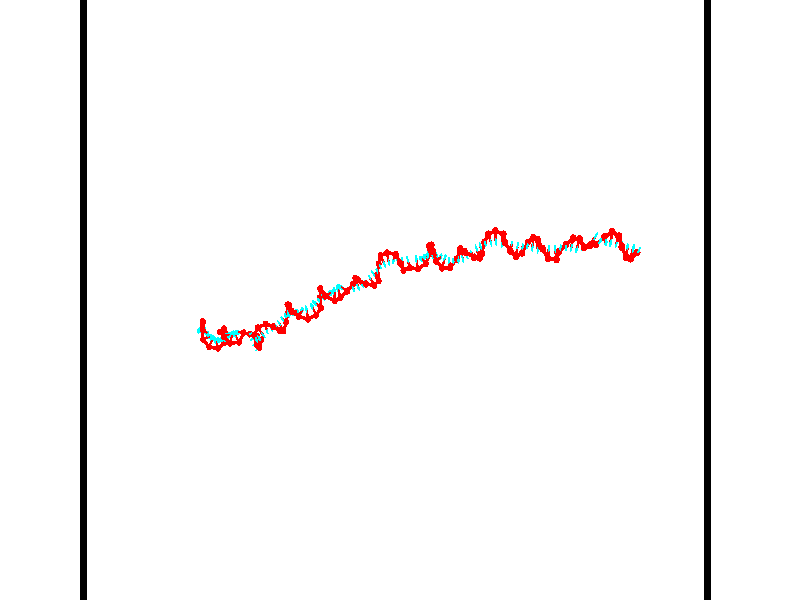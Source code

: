 // switches for output
#declare DRAW_BASES = 1; // possible values are 0, 1; only relevant for DNA ribbons
#declare DRAW_BASES_TYPE = 3; // possible values are 1, 2, 3; only relevant for DNA ribbons
#declare DRAW_FOG = 0; // set to 1 to enable fog

#include "colors.inc"

#include "transforms.inc"
background { rgb <1, 1, 1>}

#default {
   normal{
       ripples 0.25
       frequency 0.20
       turbulence 0.2
       lambda 5
   }
	finish {
		phong 0.1
		phong_size 40.
	}
}

// original window dimensions: 1024x640


// camera settings

camera {
	sky <-0, 1, 0>
	up <-0, 1, 0>
	right 1.6 * <0.99995, 0, 0.00999983>
	location <54.4867, 55, 106.329>
	look_at <55, 55, 55.0001>
	direction <0.513302, 0, -51.3289>
	angle 67.0682
}


# declare cpy_camera_pos = <54.4867, 55, 106.329>;
# if (DRAW_FOG = 1)
fog {
	fog_type 2
	up vnormalize(cpy_camera_pos)
	color rgbt<1,1,1,0.3>
	distance 1e-5
	fog_alt 3e-3
	fog_offset 88
}
# end


// LIGHTS

# declare lum = 6;
global_settings {
	ambient_light rgb lum * <0.05, 0.05, 0.05>
	max_trace_level 15
}# declare cpy_direct_light_amount = 0.25;
light_source
{	1000 * <-0.98995, -1, 1.00995>,
	rgb lum * cpy_direct_light_amount
	parallel
}

light_source
{	1000 * <0.98995, 1, -1.00995>,
	rgb lum * cpy_direct_light_amount
	parallel
}

// strand 0

// nucleotide -1

// particle -1
sphere {
	<36.546253, 53.180698, 49.579987> 0.250000
	pigment { color rgbt <1,0,0,0> }
	no_shadow
}
cylinder {
	<36.439816, 52.883255, 49.825340>,  <36.375954, 52.704788, 49.972553>, 0.100000
	pigment { color rgbt <1,0,0,0> }
	no_shadow
}
cylinder {
	<36.439816, 52.883255, 49.825340>,  <36.546253, 53.180698, 49.579987>, 0.100000
	pigment { color rgbt <1,0,0,0> }
	no_shadow
}

// particle -1
sphere {
	<36.439816, 52.883255, 49.825340> 0.100000
	pigment { color rgbt <1,0,0,0> }
	no_shadow
}
sphere {
	0, 1
	scale<0.080000,0.200000,0.300000>
	matrix <0.931803, -0.035471, 0.361226,
		-0.246855, 0.667669, 0.702339,
		-0.266092, -0.743612, 0.613380,
		36.359989, 52.660172, 50.009354>
	pigment { color rgbt <0,1,1,0> }
	no_shadow
}
cylinder {
	<36.775776, 53.361504, 50.244034>,  <36.546253, 53.180698, 49.579987>, 0.130000
	pigment { color rgbt <1,0,0,0> }
	no_shadow
}

// nucleotide -1

// particle -1
sphere {
	<36.775776, 53.361504, 50.244034> 0.250000
	pigment { color rgbt <1,0,0,0> }
	no_shadow
}
cylinder {
	<36.733036, 52.965973, 50.285614>,  <36.707390, 52.728653, 50.310562>, 0.100000
	pigment { color rgbt <1,0,0,0> }
	no_shadow
}
cylinder {
	<36.733036, 52.965973, 50.285614>,  <36.775776, 53.361504, 50.244034>, 0.100000
	pigment { color rgbt <1,0,0,0> }
	no_shadow
}

// particle -1
sphere {
	<36.733036, 52.965973, 50.285614> 0.100000
	pigment { color rgbt <1,0,0,0> }
	no_shadow
}
sphere {
	0, 1
	scale<0.080000,0.200000,0.300000>
	matrix <0.936198, -0.064854, 0.345438,
		-0.334837, 0.134225, 0.932667,
		-0.106854, -0.988826, 0.103946,
		36.700981, 52.669327, 50.316799>
	pigment { color rgbt <0,1,1,0> }
	no_shadow
}
cylinder {
	<37.000011, 53.268124, 50.903316>,  <36.775776, 53.361504, 50.244034>, 0.130000
	pigment { color rgbt <1,0,0,0> }
	no_shadow
}

// nucleotide -1

// particle -1
sphere {
	<37.000011, 53.268124, 50.903316> 0.250000
	pigment { color rgbt <1,0,0,0> }
	no_shadow
}
cylinder {
	<37.022179, 52.922897, 50.702503>,  <37.035480, 52.715759, 50.582016>, 0.100000
	pigment { color rgbt <1,0,0,0> }
	no_shadow
}
cylinder {
	<37.022179, 52.922897, 50.702503>,  <37.000011, 53.268124, 50.903316>, 0.100000
	pigment { color rgbt <1,0,0,0> }
	no_shadow
}

// particle -1
sphere {
	<37.022179, 52.922897, 50.702503> 0.100000
	pigment { color rgbt <1,0,0,0> }
	no_shadow
}
sphere {
	0, 1
	scale<0.080000,0.200000,0.300000>
	matrix <0.847851, -0.224875, 0.480188,
		-0.527331, -0.452266, 0.719290,
		0.055423, -0.863068, -0.502038,
		37.038807, 52.663979, 50.551891>
	pigment { color rgbt <0,1,1,0> }
	no_shadow
}
cylinder {
	<37.150978, 52.719299, 51.411293>,  <37.000011, 53.268124, 50.903316>, 0.130000
	pigment { color rgbt <1,0,0,0> }
	no_shadow
}

// nucleotide -1

// particle -1
sphere {
	<37.150978, 52.719299, 51.411293> 0.250000
	pigment { color rgbt <1,0,0,0> }
	no_shadow
}
cylinder {
	<37.252888, 52.576672, 51.051750>,  <37.314034, 52.491093, 50.836025>, 0.100000
	pigment { color rgbt <1,0,0,0> }
	no_shadow
}
cylinder {
	<37.252888, 52.576672, 51.051750>,  <37.150978, 52.719299, 51.411293>, 0.100000
	pigment { color rgbt <1,0,0,0> }
	no_shadow
}

// particle -1
sphere {
	<37.252888, 52.576672, 51.051750> 0.100000
	pigment { color rgbt <1,0,0,0> }
	no_shadow
}
sphere {
	0, 1
	scale<0.080000,0.200000,0.300000>
	matrix <0.795976, -0.450497, 0.404321,
		-0.549102, -0.818480, 0.169048,
		0.254773, -0.356571, -0.898859,
		37.329319, 52.469700, 50.782093>
	pigment { color rgbt <0,1,1,0> }
	no_shadow
}
cylinder {
	<37.196030, 52.022320, 51.482498>,  <37.150978, 52.719299, 51.411293>, 0.130000
	pigment { color rgbt <1,0,0,0> }
	no_shadow
}

// nucleotide -1

// particle -1
sphere {
	<37.196030, 52.022320, 51.482498> 0.250000
	pigment { color rgbt <1,0,0,0> }
	no_shadow
}
cylinder {
	<37.443211, 52.144611, 51.192764>,  <37.591518, 52.217987, 51.018925>, 0.100000
	pigment { color rgbt <1,0,0,0> }
	no_shadow
}
cylinder {
	<37.443211, 52.144611, 51.192764>,  <37.196030, 52.022320, 51.482498>, 0.100000
	pigment { color rgbt <1,0,0,0> }
	no_shadow
}

// particle -1
sphere {
	<37.443211, 52.144611, 51.192764> 0.100000
	pigment { color rgbt <1,0,0,0> }
	no_shadow
}
sphere {
	0, 1
	scale<0.080000,0.200000,0.300000>
	matrix <0.760323, -0.466870, 0.451599,
		-0.200105, -0.829797, -0.520956,
		0.617954, 0.305727, -0.724337,
		37.628597, 52.236328, 50.975464>
	pigment { color rgbt <0,1,1,0> }
	no_shadow
}
cylinder {
	<37.679100, 51.428593, 51.253300>,  <37.196030, 52.022320, 51.482498>, 0.130000
	pigment { color rgbt <1,0,0,0> }
	no_shadow
}

// nucleotide -1

// particle -1
sphere {
	<37.679100, 51.428593, 51.253300> 0.250000
	pigment { color rgbt <1,0,0,0> }
	no_shadow
}
cylinder {
	<37.830467, 51.795395, 51.202854>,  <37.921288, 52.015476, 51.172588>, 0.100000
	pigment { color rgbt <1,0,0,0> }
	no_shadow
}
cylinder {
	<37.830467, 51.795395, 51.202854>,  <37.679100, 51.428593, 51.253300>, 0.100000
	pigment { color rgbt <1,0,0,0> }
	no_shadow
}

// particle -1
sphere {
	<37.830467, 51.795395, 51.202854> 0.100000
	pigment { color rgbt <1,0,0,0> }
	no_shadow
}
sphere {
	0, 1
	scale<0.080000,0.200000,0.300000>
	matrix <0.754736, -0.226800, 0.615577,
		0.535883, -0.328130, -0.777920,
		0.378422, 0.917002, -0.126113,
		37.943993, 52.070496, 51.165020>
	pigment { color rgbt <0,1,1,0> }
	no_shadow
}
cylinder {
	<38.448921, 51.304417, 51.145393>,  <37.679100, 51.428593, 51.253300>, 0.130000
	pigment { color rgbt <1,0,0,0> }
	no_shadow
}

// nucleotide -1

// particle -1
sphere {
	<38.448921, 51.304417, 51.145393> 0.250000
	pigment { color rgbt <1,0,0,0> }
	no_shadow
}
cylinder {
	<38.370163, 51.662525, 51.305248>,  <38.322906, 51.877392, 51.401161>, 0.100000
	pigment { color rgbt <1,0,0,0> }
	no_shadow
}
cylinder {
	<38.370163, 51.662525, 51.305248>,  <38.448921, 51.304417, 51.145393>, 0.100000
	pigment { color rgbt <1,0,0,0> }
	no_shadow
}

// particle -1
sphere {
	<38.370163, 51.662525, 51.305248> 0.100000
	pigment { color rgbt <1,0,0,0> }
	no_shadow
}
sphere {
	0, 1
	scale<0.080000,0.200000,0.300000>
	matrix <0.804902, -0.085127, 0.587270,
		0.559789, 0.437306, -0.703847,
		-0.196900, 0.895275, 0.399641,
		38.311092, 51.931107, 51.425140>
	pigment { color rgbt <0,1,1,0> }
	no_shadow
}
cylinder {
	<39.018387, 51.757542, 51.074753>,  <38.448921, 51.304417, 51.145393>, 0.130000
	pigment { color rgbt <1,0,0,0> }
	no_shadow
}

// nucleotide -1

// particle -1
sphere {
	<39.018387, 51.757542, 51.074753> 0.250000
	pigment { color rgbt <1,0,0,0> }
	no_shadow
}
cylinder {
	<38.816578, 51.888615, 51.394272>,  <38.695492, 51.967258, 51.585983>, 0.100000
	pigment { color rgbt <1,0,0,0> }
	no_shadow
}
cylinder {
	<38.816578, 51.888615, 51.394272>,  <39.018387, 51.757542, 51.074753>, 0.100000
	pigment { color rgbt <1,0,0,0> }
	no_shadow
}

// particle -1
sphere {
	<38.816578, 51.888615, 51.394272> 0.100000
	pigment { color rgbt <1,0,0,0> }
	no_shadow
}
sphere {
	0, 1
	scale<0.080000,0.200000,0.300000>
	matrix <0.852384, 0.041707, 0.521251,
		0.137491, 0.943866, -0.300356,
		-0.504518, 0.327686, 0.798801,
		38.665222, 51.986919, 51.633911>
	pigment { color rgbt <0,1,1,0> }
	no_shadow
}
cylinder {
	<39.411186, 52.328434, 51.375057>,  <39.018387, 51.757542, 51.074753>, 0.130000
	pigment { color rgbt <1,0,0,0> }
	no_shadow
}

// nucleotide -1

// particle -1
sphere {
	<39.411186, 52.328434, 51.375057> 0.250000
	pigment { color rgbt <1,0,0,0> }
	no_shadow
}
cylinder {
	<39.181660, 52.162479, 51.657505>,  <39.043945, 52.062904, 51.826973>, 0.100000
	pigment { color rgbt <1,0,0,0> }
	no_shadow
}
cylinder {
	<39.181660, 52.162479, 51.657505>,  <39.411186, 52.328434, 51.375057>, 0.100000
	pigment { color rgbt <1,0,0,0> }
	no_shadow
}

// particle -1
sphere {
	<39.181660, 52.162479, 51.657505> 0.100000
	pigment { color rgbt <1,0,0,0> }
	no_shadow
}
sphere {
	0, 1
	scale<0.080000,0.200000,0.300000>
	matrix <0.730815, 0.129763, 0.670127,
		-0.369658, 0.900570, 0.228749,
		-0.573814, -0.414891, 0.706119,
		39.009514, 52.038013, 51.869339>
	pigment { color rgbt <0,1,1,0> }
	no_shadow
}
cylinder {
	<39.242138, 52.854683, 52.015686>,  <39.411186, 52.328434, 51.375057>, 0.130000
	pigment { color rgbt <1,0,0,0> }
	no_shadow
}

// nucleotide -1

// particle -1
sphere {
	<39.242138, 52.854683, 52.015686> 0.250000
	pigment { color rgbt <1,0,0,0> }
	no_shadow
}
cylinder {
	<39.283298, 52.463604, 52.088917>,  <39.307995, 52.228958, 52.132854>, 0.100000
	pigment { color rgbt <1,0,0,0> }
	no_shadow
}
cylinder {
	<39.283298, 52.463604, 52.088917>,  <39.242138, 52.854683, 52.015686>, 0.100000
	pigment { color rgbt <1,0,0,0> }
	no_shadow
}

// particle -1
sphere {
	<39.283298, 52.463604, 52.088917> 0.100000
	pigment { color rgbt <1,0,0,0> }
	no_shadow
}
sphere {
	0, 1
	scale<0.080000,0.200000,0.300000>
	matrix <0.744088, 0.197805, 0.638128,
		-0.660110, 0.070566, 0.747847,
		0.102898, -0.977698, 0.183080,
		39.314167, 52.170296, 52.143841>
	pigment { color rgbt <0,1,1,0> }
	no_shadow
}
cylinder {
	<39.046120, 52.632687, 52.700768>,  <39.242138, 52.854683, 52.015686>, 0.130000
	pigment { color rgbt <1,0,0,0> }
	no_shadow
}

// nucleotide -1

// particle -1
sphere {
	<39.046120, 52.632687, 52.700768> 0.250000
	pigment { color rgbt <1,0,0,0> }
	no_shadow
}
cylinder {
	<39.352886, 52.456394, 52.514175>,  <39.536945, 52.350620, 52.402222>, 0.100000
	pigment { color rgbt <1,0,0,0> }
	no_shadow
}
cylinder {
	<39.352886, 52.456394, 52.514175>,  <39.046120, 52.632687, 52.700768>, 0.100000
	pigment { color rgbt <1,0,0,0> }
	no_shadow
}

// particle -1
sphere {
	<39.352886, 52.456394, 52.514175> 0.100000
	pigment { color rgbt <1,0,0,0> }
	no_shadow
}
sphere {
	0, 1
	scale<0.080000,0.200000,0.300000>
	matrix <0.641163, 0.495090, 0.586341,
		-0.027472, -0.748759, 0.662272,
		0.766913, -0.440733, -0.466476,
		39.582958, 52.324173, 52.374233>
	pigment { color rgbt <0,1,1,0> }
	no_shadow
}
cylinder {
	<39.534878, 52.335331, 53.182426>,  <39.046120, 52.632687, 52.700768>, 0.130000
	pigment { color rgbt <1,0,0,0> }
	no_shadow
}

// nucleotide -1

// particle -1
sphere {
	<39.534878, 52.335331, 53.182426> 0.250000
	pigment { color rgbt <1,0,0,0> }
	no_shadow
}
cylinder {
	<39.734234, 52.405499, 52.842819>,  <39.853848, 52.447598, 52.639053>, 0.100000
	pigment { color rgbt <1,0,0,0> }
	no_shadow
}
cylinder {
	<39.734234, 52.405499, 52.842819>,  <39.534878, 52.335331, 53.182426>, 0.100000
	pigment { color rgbt <1,0,0,0> }
	no_shadow
}

// particle -1
sphere {
	<39.734234, 52.405499, 52.842819> 0.100000
	pigment { color rgbt <1,0,0,0> }
	no_shadow
}
sphere {
	0, 1
	scale<0.080000,0.200000,0.300000>
	matrix <0.769243, 0.362187, 0.526390,
		0.399842, -0.915451, 0.045571,
		0.498389, 0.175417, -0.849021,
		39.883751, 52.458122, 52.588112>
	pigment { color rgbt <0,1,1,0> }
	no_shadow
}
cylinder {
	<40.072891, 51.831257, 53.132805>,  <39.534878, 52.335331, 53.182426>, 0.130000
	pigment { color rgbt <1,0,0,0> }
	no_shadow
}

// nucleotide -1

// particle -1
sphere {
	<40.072891, 51.831257, 53.132805> 0.250000
	pigment { color rgbt <1,0,0,0> }
	no_shadow
}
cylinder {
	<40.141266, 52.187660, 52.964577>,  <40.182293, 52.401505, 52.863640>, 0.100000
	pigment { color rgbt <1,0,0,0> }
	no_shadow
}
cylinder {
	<40.141266, 52.187660, 52.964577>,  <40.072891, 51.831257, 53.132805>, 0.100000
	pigment { color rgbt <1,0,0,0> }
	no_shadow
}

// particle -1
sphere {
	<40.141266, 52.187660, 52.964577> 0.100000
	pigment { color rgbt <1,0,0,0> }
	no_shadow
}
sphere {
	0, 1
	scale<0.080000,0.200000,0.300000>
	matrix <0.681253, 0.201494, 0.703771,
		0.711811, -0.406817, -0.572560,
		0.170939, 0.891010, -0.420571,
		40.192547, 52.454964, 52.838406>
	pigment { color rgbt <0,1,1,0> }
	no_shadow
}
cylinder {
	<40.847736, 51.898224, 53.057053>,  <40.072891, 51.831257, 53.132805>, 0.130000
	pigment { color rgbt <1,0,0,0> }
	no_shadow
}

// nucleotide -1

// particle -1
sphere {
	<40.847736, 51.898224, 53.057053> 0.250000
	pigment { color rgbt <1,0,0,0> }
	no_shadow
}
cylinder {
	<40.647633, 52.243107, 53.088898>,  <40.527569, 52.450035, 53.108006>, 0.100000
	pigment { color rgbt <1,0,0,0> }
	no_shadow
}
cylinder {
	<40.647633, 52.243107, 53.088898>,  <40.847736, 51.898224, 53.057053>, 0.100000
	pigment { color rgbt <1,0,0,0> }
	no_shadow
}

// particle -1
sphere {
	<40.647633, 52.243107, 53.088898> 0.100000
	pigment { color rgbt <1,0,0,0> }
	no_shadow
}
sphere {
	0, 1
	scale<0.080000,0.200000,0.300000>
	matrix <0.688703, 0.340480, 0.640126,
		0.524814, 0.375060, -0.764133,
		-0.500258, 0.862208, 0.079616,
		40.497555, 52.501770, 53.112782>
	pigment { color rgbt <0,1,1,0> }
	no_shadow
}
cylinder {
	<41.176758, 52.593834, 52.748604>,  <40.847736, 51.898224, 53.057053>, 0.130000
	pigment { color rgbt <1,0,0,0> }
	no_shadow
}

// nucleotide -1

// particle -1
sphere {
	<41.176758, 52.593834, 52.748604> 0.250000
	pigment { color rgbt <1,0,0,0> }
	no_shadow
}
cylinder {
	<40.940178, 52.627251, 53.069405>,  <40.798229, 52.647301, 53.261887>, 0.100000
	pigment { color rgbt <1,0,0,0> }
	no_shadow
}
cylinder {
	<40.940178, 52.627251, 53.069405>,  <41.176758, 52.593834, 52.748604>, 0.100000
	pigment { color rgbt <1,0,0,0> }
	no_shadow
}

// particle -1
sphere {
	<40.940178, 52.627251, 53.069405> 0.100000
	pigment { color rgbt <1,0,0,0> }
	no_shadow
}
sphere {
	0, 1
	scale<0.080000,0.200000,0.300000>
	matrix <0.783900, 0.292586, 0.547626,
		-0.188906, 0.952583, -0.238536,
		-0.591452, 0.083538, 0.802002,
		40.762741, 52.652313, 53.310005>
	pigment { color rgbt <0,1,1,0> }
	no_shadow
}
cylinder {
	<41.599102, 52.454079, 52.240215>,  <41.176758, 52.593834, 52.748604>, 0.130000
	pigment { color rgbt <1,0,0,0> }
	no_shadow
}

// nucleotide -1

// particle -1
sphere {
	<41.599102, 52.454079, 52.240215> 0.250000
	pigment { color rgbt <1,0,0,0> }
	no_shadow
}
cylinder {
	<41.744835, 52.498028, 52.610123>,  <41.832275, 52.524399, 52.832066>, 0.100000
	pigment { color rgbt <1,0,0,0> }
	no_shadow
}
cylinder {
	<41.744835, 52.498028, 52.610123>,  <41.599102, 52.454079, 52.240215>, 0.100000
	pigment { color rgbt <1,0,0,0> }
	no_shadow
}

// particle -1
sphere {
	<41.744835, 52.498028, 52.610123> 0.100000
	pigment { color rgbt <1,0,0,0> }
	no_shadow
}
sphere {
	0, 1
	scale<0.080000,0.200000,0.300000>
	matrix <0.480107, -0.873041, -0.085420,
		0.797974, 0.475107, -0.370825,
		0.364330, 0.109873, 0.924766,
		41.854134, 52.530991, 52.887554>
	pigment { color rgbt <0,1,1,0> }
	no_shadow
}
cylinder {
	<42.259251, 52.306183, 52.190990>,  <41.599102, 52.454079, 52.240215>, 0.130000
	pigment { color rgbt <1,0,0,0> }
	no_shadow
}

// nucleotide -1

// particle -1
sphere {
	<42.259251, 52.306183, 52.190990> 0.250000
	pigment { color rgbt <1,0,0,0> }
	no_shadow
}
cylinder {
	<42.090416, 52.193314, 52.535599>,  <41.989117, 52.125591, 52.742363>, 0.100000
	pigment { color rgbt <1,0,0,0> }
	no_shadow
}
cylinder {
	<42.090416, 52.193314, 52.535599>,  <42.259251, 52.306183, 52.190990>, 0.100000
	pigment { color rgbt <1,0,0,0> }
	no_shadow
}

// particle -1
sphere {
	<42.090416, 52.193314, 52.535599> 0.100000
	pigment { color rgbt <1,0,0,0> }
	no_shadow
}
sphere {
	0, 1
	scale<0.080000,0.200000,0.300000>
	matrix <0.298573, -0.940574, -0.161788,
		0.855978, 0.188938, 0.481252,
		-0.422085, -0.282176, 0.861522,
		41.963791, 52.108662, 52.794056>
	pigment { color rgbt <0,1,1,0> }
	no_shadow
}
cylinder {
	<42.777119, 52.073372, 52.811970>,  <42.259251, 52.306183, 52.190990>, 0.130000
	pigment { color rgbt <1,0,0,0> }
	no_shadow
}

// nucleotide -1

// particle -1
sphere {
	<42.777119, 52.073372, 52.811970> 0.250000
	pigment { color rgbt <1,0,0,0> }
	no_shadow
}
cylinder {
	<42.428452, 51.886711, 52.752048>,  <42.219254, 51.774715, 52.716095>, 0.100000
	pigment { color rgbt <1,0,0,0> }
	no_shadow
}
cylinder {
	<42.428452, 51.886711, 52.752048>,  <42.777119, 52.073372, 52.811970>, 0.100000
	pigment { color rgbt <1,0,0,0> }
	no_shadow
}

// particle -1
sphere {
	<42.428452, 51.886711, 52.752048> 0.100000
	pigment { color rgbt <1,0,0,0> }
	no_shadow
}
sphere {
	0, 1
	scale<0.080000,0.200000,0.300000>
	matrix <0.481355, -0.872629, -0.082554,
		-0.092195, -0.144066, 0.985264,
		-0.871663, -0.466651, -0.149799,
		42.166954, 51.746716, 52.707108>
	pigment { color rgbt <0,1,1,0> }
	no_shadow
}
cylinder {
	<42.705250, 51.541203, 53.446117>,  <42.777119, 52.073372, 52.811970>, 0.130000
	pigment { color rgbt <1,0,0,0> }
	no_shadow
}

// nucleotide -1

// particle -1
sphere {
	<42.705250, 51.541203, 53.446117> 0.250000
	pigment { color rgbt <1,0,0,0> }
	no_shadow
}
cylinder {
	<42.532120, 51.444027, 53.098869>,  <42.428242, 51.385719, 52.890518>, 0.100000
	pigment { color rgbt <1,0,0,0> }
	no_shadow
}
cylinder {
	<42.532120, 51.444027, 53.098869>,  <42.705250, 51.541203, 53.446117>, 0.100000
	pigment { color rgbt <1,0,0,0> }
	no_shadow
}

// particle -1
sphere {
	<42.532120, 51.444027, 53.098869> 0.100000
	pigment { color rgbt <1,0,0,0> }
	no_shadow
}
sphere {
	0, 1
	scale<0.080000,0.200000,0.300000>
	matrix <0.564438, -0.823908, -0.050848,
		-0.702901, -0.512010, 0.493737,
		-0.432828, -0.242943, -0.868124,
		42.402271, 51.371143, 52.838432>
	pigment { color rgbt <0,1,1,0> }
	no_shadow
}
cylinder {
	<42.665344, 51.737530, 54.136040>,  <42.705250, 51.541203, 53.446117>, 0.130000
	pigment { color rgbt <1,0,0,0> }
	no_shadow
}

// nucleotide -1

// particle -1
sphere {
	<42.665344, 51.737530, 54.136040> 0.250000
	pigment { color rgbt <1,0,0,0> }
	no_shadow
}
cylinder {
	<42.703522, 51.988117, 54.445473>,  <42.726429, 52.138470, 54.631130>, 0.100000
	pigment { color rgbt <1,0,0,0> }
	no_shadow
}
cylinder {
	<42.703522, 51.988117, 54.445473>,  <42.665344, 51.737530, 54.136040>, 0.100000
	pigment { color rgbt <1,0,0,0> }
	no_shadow
}

// particle -1
sphere {
	<42.703522, 51.988117, 54.445473> 0.100000
	pigment { color rgbt <1,0,0,0> }
	no_shadow
}
sphere {
	0, 1
	scale<0.080000,0.200000,0.300000>
	matrix <0.753305, 0.462544, -0.467530,
		-0.650709, 0.627365, -0.427776,
		0.095447, 0.626471, 0.773579,
		42.732155, 52.176060, 54.677547>
	pigment { color rgbt <0,1,1,0> }
	no_shadow
}
cylinder {
	<42.359573, 52.455925, 53.877552>,  <42.665344, 51.737530, 54.136040>, 0.130000
	pigment { color rgbt <1,0,0,0> }
	no_shadow
}

// nucleotide -1

// particle -1
sphere {
	<42.359573, 52.455925, 53.877552> 0.250000
	pigment { color rgbt <1,0,0,0> }
	no_shadow
}
cylinder {
	<42.647209, 52.351521, 54.135166>,  <42.819790, 52.288879, 54.289734>, 0.100000
	pigment { color rgbt <1,0,0,0> }
	no_shadow
}
cylinder {
	<42.647209, 52.351521, 54.135166>,  <42.359573, 52.455925, 53.877552>, 0.100000
	pigment { color rgbt <1,0,0,0> }
	no_shadow
}

// particle -1
sphere {
	<42.647209, 52.351521, 54.135166> 0.100000
	pigment { color rgbt <1,0,0,0> }
	no_shadow
}
sphere {
	0, 1
	scale<0.080000,0.200000,0.300000>
	matrix <0.692942, 0.339132, -0.636255,
		-0.052347, 0.903806, 0.424729,
		0.719090, -0.261007, 0.644038,
		42.862938, 52.273220, 54.328377>
	pigment { color rgbt <0,1,1,0> }
	no_shadow
}
cylinder {
	<42.761353, 53.012890, 54.292892>,  <42.359573, 52.455925, 53.877552>, 0.130000
	pigment { color rgbt <1,0,0,0> }
	no_shadow
}

// nucleotide -1

// particle -1
sphere {
	<42.761353, 53.012890, 54.292892> 0.250000
	pigment { color rgbt <1,0,0,0> }
	no_shadow
}
cylinder {
	<43.010803, 52.714539, 54.199295>,  <43.160473, 52.535526, 54.143135>, 0.100000
	pigment { color rgbt <1,0,0,0> }
	no_shadow
}
cylinder {
	<43.010803, 52.714539, 54.199295>,  <42.761353, 53.012890, 54.292892>, 0.100000
	pigment { color rgbt <1,0,0,0> }
	no_shadow
}

// particle -1
sphere {
	<43.010803, 52.714539, 54.199295> 0.100000
	pigment { color rgbt <1,0,0,0> }
	no_shadow
}
sphere {
	0, 1
	scale<0.080000,0.200000,0.300000>
	matrix <0.665145, 0.663556, -0.342455,
		0.410698, 0.057924, 0.909930,
		0.623626, -0.745881, -0.233993,
		43.197891, 52.490776, 54.129097>
	pigment { color rgbt <0,1,1,0> }
	no_shadow
}
cylinder {
	<43.477219, 53.280853, 54.495651>,  <42.761353, 53.012890, 54.292892>, 0.130000
	pigment { color rgbt <1,0,0,0> }
	no_shadow
}

// nucleotide -1

// particle -1
sphere {
	<43.477219, 53.280853, 54.495651> 0.250000
	pigment { color rgbt <1,0,0,0> }
	no_shadow
}
cylinder {
	<43.498486, 52.982243, 54.230358>,  <43.511246, 52.803078, 54.071182>, 0.100000
	pigment { color rgbt <1,0,0,0> }
	no_shadow
}
cylinder {
	<43.498486, 52.982243, 54.230358>,  <43.477219, 53.280853, 54.495651>, 0.100000
	pigment { color rgbt <1,0,0,0> }
	no_shadow
}

// particle -1
sphere {
	<43.498486, 52.982243, 54.230358> 0.100000
	pigment { color rgbt <1,0,0,0> }
	no_shadow
}
sphere {
	0, 1
	scale<0.080000,0.200000,0.300000>
	matrix <0.823421, 0.408520, -0.393815,
		0.564936, -0.525182, 0.636421,
		0.053167, -0.746522, -0.663233,
		43.514435, 52.758286, 54.031387>
	pigment { color rgbt <0,1,1,0> }
	no_shadow
}
cylinder {
	<44.125484, 53.101871, 54.487106>,  <43.477219, 53.280853, 54.495651>, 0.130000
	pigment { color rgbt <1,0,0,0> }
	no_shadow
}

// nucleotide -1

// particle -1
sphere {
	<44.125484, 53.101871, 54.487106> 0.250000
	pigment { color rgbt <1,0,0,0> }
	no_shadow
}
cylinder {
	<43.994278, 52.989101, 54.126457>,  <43.915554, 52.921440, 53.910069>, 0.100000
	pigment { color rgbt <1,0,0,0> }
	no_shadow
}
cylinder {
	<43.994278, 52.989101, 54.126457>,  <44.125484, 53.101871, 54.487106>, 0.100000
	pigment { color rgbt <1,0,0,0> }
	no_shadow
}

// particle -1
sphere {
	<43.994278, 52.989101, 54.126457> 0.100000
	pigment { color rgbt <1,0,0,0> }
	no_shadow
}
sphere {
	0, 1
	scale<0.080000,0.200000,0.300000>
	matrix <0.764334, 0.481685, -0.428687,
		0.555157, -0.829756, 0.057488,
		-0.328014, -0.281929, -0.901622,
		43.895874, 52.904522, 53.855972>
	pigment { color rgbt <0,1,1,0> }
	no_shadow
}
cylinder {
	<44.639645, 52.774647, 54.079506>,  <44.125484, 53.101871, 54.487106>, 0.130000
	pigment { color rgbt <1,0,0,0> }
	no_shadow
}

// nucleotide -1

// particle -1
sphere {
	<44.639645, 52.774647, 54.079506> 0.250000
	pigment { color rgbt <1,0,0,0> }
	no_shadow
}
cylinder {
	<44.388134, 52.978188, 53.844318>,  <44.237228, 53.100311, 53.703205>, 0.100000
	pigment { color rgbt <1,0,0,0> }
	no_shadow
}
cylinder {
	<44.388134, 52.978188, 53.844318>,  <44.639645, 52.774647, 54.079506>, 0.100000
	pigment { color rgbt <1,0,0,0> }
	no_shadow
}

// particle -1
sphere {
	<44.388134, 52.978188, 53.844318> 0.100000
	pigment { color rgbt <1,0,0,0> }
	no_shadow
}
sphere {
	0, 1
	scale<0.080000,0.200000,0.300000>
	matrix <0.764406, 0.543141, -0.347392,
		0.142580, -0.667880, -0.730484,
		-0.628772, 0.508855, -0.587973,
		44.199501, 53.130844, 53.667927>
	pigment { color rgbt <0,1,1,0> }
	no_shadow
}
cylinder {
	<44.814774, 52.738522, 53.326740>,  <44.639645, 52.774647, 54.079506>, 0.130000
	pigment { color rgbt <1,0,0,0> }
	no_shadow
}

// nucleotide -1

// particle -1
sphere {
	<44.814774, 52.738522, 53.326740> 0.250000
	pigment { color rgbt <1,0,0,0> }
	no_shadow
}
cylinder {
	<44.604645, 53.066959, 53.416046>,  <44.478569, 53.264023, 53.469627>, 0.100000
	pigment { color rgbt <1,0,0,0> }
	no_shadow
}
cylinder {
	<44.604645, 53.066959, 53.416046>,  <44.814774, 52.738522, 53.326740>, 0.100000
	pigment { color rgbt <1,0,0,0> }
	no_shadow
}

// particle -1
sphere {
	<44.604645, 53.066959, 53.416046> 0.100000
	pigment { color rgbt <1,0,0,0> }
	no_shadow
}
sphere {
	0, 1
	scale<0.080000,0.200000,0.300000>
	matrix <0.775094, 0.570014, -0.272604,
		-0.351095, 0.029844, -0.935864,
		-0.525320, 0.821093, 0.223261,
		44.447048, 53.313286, 53.483025>
	pigment { color rgbt <0,1,1,0> }
	no_shadow
}
cylinder {
	<44.964310, 53.349697, 52.881462>,  <44.814774, 52.738522, 53.326740>, 0.130000
	pigment { color rgbt <1,0,0,0> }
	no_shadow
}

// nucleotide -1

// particle -1
sphere {
	<44.964310, 53.349697, 52.881462> 0.250000
	pigment { color rgbt <1,0,0,0> }
	no_shadow
}
cylinder {
	<44.837387, 53.502769, 53.228535>,  <44.761234, 53.594612, 53.436779>, 0.100000
	pigment { color rgbt <1,0,0,0> }
	no_shadow
}
cylinder {
	<44.837387, 53.502769, 53.228535>,  <44.964310, 53.349697, 52.881462>, 0.100000
	pigment { color rgbt <1,0,0,0> }
	no_shadow
}

// particle -1
sphere {
	<44.837387, 53.502769, 53.228535> 0.100000
	pigment { color rgbt <1,0,0,0> }
	no_shadow
}
sphere {
	0, 1
	scale<0.080000,0.200000,0.300000>
	matrix <0.838045, 0.541384, 0.067697,
		-0.443843, 0.748637, -0.492489,
		-0.317307, 0.382681, 0.867682,
		44.742195, 53.617573, 53.488838>
	pigment { color rgbt <0,1,1,0> }
	no_shadow
}
cylinder {
	<45.144054, 54.089161, 52.981644>,  <44.964310, 53.349697, 52.881462>, 0.130000
	pigment { color rgbt <1,0,0,0> }
	no_shadow
}

// nucleotide -1

// particle -1
sphere {
	<45.144054, 54.089161, 52.981644> 0.250000
	pigment { color rgbt <1,0,0,0> }
	no_shadow
}
cylinder {
	<45.094776, 53.958427, 53.356453>,  <45.065208, 53.879990, 53.581337>, 0.100000
	pigment { color rgbt <1,0,0,0> }
	no_shadow
}
cylinder {
	<45.094776, 53.958427, 53.356453>,  <45.144054, 54.089161, 52.981644>, 0.100000
	pigment { color rgbt <1,0,0,0> }
	no_shadow
}

// particle -1
sphere {
	<45.094776, 53.958427, 53.356453> 0.100000
	pigment { color rgbt <1,0,0,0> }
	no_shadow
}
sphere {
	0, 1
	scale<0.080000,0.200000,0.300000>
	matrix <0.809693, 0.512822, 0.285327,
		-0.573778, 0.793848, 0.201456,
		-0.123195, -0.326832, 0.937019,
		45.057819, 53.860378, 53.637558>
	pigment { color rgbt <0,1,1,0> }
	no_shadow
}
cylinder {
	<45.184776, 54.648445, 53.556316>,  <45.144054, 54.089161, 52.981644>, 0.130000
	pigment { color rgbt <1,0,0,0> }
	no_shadow
}

// nucleotide -1

// particle -1
sphere {
	<45.184776, 54.648445, 53.556316> 0.250000
	pigment { color rgbt <1,0,0,0> }
	no_shadow
}
cylinder {
	<45.277328, 54.281837, 53.686832>,  <45.332859, 54.061874, 53.765141>, 0.100000
	pigment { color rgbt <1,0,0,0> }
	no_shadow
}
cylinder {
	<45.277328, 54.281837, 53.686832>,  <45.184776, 54.648445, 53.556316>, 0.100000
	pigment { color rgbt <1,0,0,0> }
	no_shadow
}

// particle -1
sphere {
	<45.277328, 54.281837, 53.686832> 0.100000
	pigment { color rgbt <1,0,0,0> }
	no_shadow
}
sphere {
	0, 1
	scale<0.080000,0.200000,0.300000>
	matrix <0.831233, 0.360505, 0.423188,
		-0.505487, 0.173306, 0.845250,
		0.231376, -0.916516, 0.326289,
		45.346741, 54.006882, 53.784718>
	pigment { color rgbt <0,1,1,0> }
	no_shadow
}
cylinder {
	<45.450092, 54.645554, 54.294247>,  <45.184776, 54.648445, 53.556316>, 0.130000
	pigment { color rgbt <1,0,0,0> }
	no_shadow
}

// nucleotide -1

// particle -1
sphere {
	<45.450092, 54.645554, 54.294247> 0.250000
	pigment { color rgbt <1,0,0,0> }
	no_shadow
}
cylinder {
	<45.617443, 54.320599, 54.131775>,  <45.717854, 54.125626, 54.034290>, 0.100000
	pigment { color rgbt <1,0,0,0> }
	no_shadow
}
cylinder {
	<45.617443, 54.320599, 54.131775>,  <45.450092, 54.645554, 54.294247>, 0.100000
	pigment { color rgbt <1,0,0,0> }
	no_shadow
}

// particle -1
sphere {
	<45.617443, 54.320599, 54.131775> 0.100000
	pigment { color rgbt <1,0,0,0> }
	no_shadow
}
sphere {
	0, 1
	scale<0.080000,0.200000,0.300000>
	matrix <0.843608, 0.181850, 0.505230,
		-0.336577, -0.554038, 0.761418,
		0.418380, -0.812387, -0.406184,
		45.742958, 54.076881, 54.009918>
	pigment { color rgbt <0,1,1,0> }
	no_shadow
}
cylinder {
	<45.787380, 54.192657, 54.840641>,  <45.450092, 54.645554, 54.294247>, 0.130000
	pigment { color rgbt <1,0,0,0> }
	no_shadow
}

// nucleotide -1

// particle -1
sphere {
	<45.787380, 54.192657, 54.840641> 0.250000
	pigment { color rgbt <1,0,0,0> }
	no_shadow
}
cylinder {
	<45.985130, 54.168343, 54.493793>,  <46.103779, 54.153751, 54.285686>, 0.100000
	pigment { color rgbt <1,0,0,0> }
	no_shadow
}
cylinder {
	<45.985130, 54.168343, 54.493793>,  <45.787380, 54.192657, 54.840641>, 0.100000
	pigment { color rgbt <1,0,0,0> }
	no_shadow
}

// particle -1
sphere {
	<45.985130, 54.168343, 54.493793> 0.100000
	pigment { color rgbt <1,0,0,0> }
	no_shadow
}
sphere {
	0, 1
	scale<0.080000,0.200000,0.300000>
	matrix <0.821954, 0.357250, 0.443580,
		0.282813, -0.932028, 0.226583,
		0.494376, -0.060790, -0.867120,
		46.133442, 54.150105, 54.233658>
	pigment { color rgbt <0,1,1,0> }
	no_shadow
}
cylinder {
	<46.397888, 53.825111, 54.959114>,  <45.787380, 54.192657, 54.840641>, 0.130000
	pigment { color rgbt <1,0,0,0> }
	no_shadow
}

// nucleotide -1

// particle -1
sphere {
	<46.397888, 53.825111, 54.959114> 0.250000
	pigment { color rgbt <1,0,0,0> }
	no_shadow
}
cylinder {
	<46.509312, 54.082962, 54.674339>,  <46.576168, 54.237671, 54.503475>, 0.100000
	pigment { color rgbt <1,0,0,0> }
	no_shadow
}
cylinder {
	<46.509312, 54.082962, 54.674339>,  <46.397888, 53.825111, 54.959114>, 0.100000
	pigment { color rgbt <1,0,0,0> }
	no_shadow
}

// particle -1
sphere {
	<46.509312, 54.082962, 54.674339> 0.100000
	pigment { color rgbt <1,0,0,0> }
	no_shadow
}
sphere {
	0, 1
	scale<0.080000,0.200000,0.300000>
	matrix <0.888586, 0.108303, 0.445742,
		0.364443, -0.756787, -0.542637,
		0.278562, 0.644627, -0.711940,
		46.592880, 54.276352, 54.460758>
	pigment { color rgbt <0,1,1,0> }
	no_shadow
}
cylinder {
	<47.138454, 53.641476, 54.627213>,  <46.397888, 53.825111, 54.959114>, 0.130000
	pigment { color rgbt <1,0,0,0> }
	no_shadow
}

// nucleotide -1

// particle -1
sphere {
	<47.138454, 53.641476, 54.627213> 0.250000
	pigment { color rgbt <1,0,0,0> }
	no_shadow
}
cylinder {
	<47.057781, 54.032448, 54.602085>,  <47.009377, 54.267033, 54.587009>, 0.100000
	pigment { color rgbt <1,0,0,0> }
	no_shadow
}
cylinder {
	<47.057781, 54.032448, 54.602085>,  <47.138454, 53.641476, 54.627213>, 0.100000
	pigment { color rgbt <1,0,0,0> }
	no_shadow
}

// particle -1
sphere {
	<47.057781, 54.032448, 54.602085> 0.100000
	pigment { color rgbt <1,0,0,0> }
	no_shadow
}
sphere {
	0, 1
	scale<0.080000,0.200000,0.300000>
	matrix <0.908771, 0.210665, 0.360216,
		0.365322, 0.015557, -0.930751,
		-0.201681, 0.977435, -0.062823,
		46.997276, 54.325680, 54.583237>
	pigment { color rgbt <0,1,1,0> }
	no_shadow
}
cylinder {
	<47.844284, 53.919823, 54.692799>,  <47.138454, 53.641476, 54.627213>, 0.130000
	pigment { color rgbt <1,0,0,0> }
	no_shadow
}

// nucleotide -1

// particle -1
sphere {
	<47.844284, 53.919823, 54.692799> 0.250000
	pigment { color rgbt <1,0,0,0> }
	no_shadow
}
cylinder {
	<47.656570, 54.270538, 54.734787>,  <47.543941, 54.480968, 54.759979>, 0.100000
	pigment { color rgbt <1,0,0,0> }
	no_shadow
}
cylinder {
	<47.656570, 54.270538, 54.734787>,  <47.844284, 53.919823, 54.692799>, 0.100000
	pigment { color rgbt <1,0,0,0> }
	no_shadow
}

// particle -1
sphere {
	<47.656570, 54.270538, 54.734787> 0.100000
	pigment { color rgbt <1,0,0,0> }
	no_shadow
}
sphere {
	0, 1
	scale<0.080000,0.200000,0.300000>
	matrix <0.792711, 0.365914, 0.487561,
		0.389076, 0.312017, -0.866756,
		-0.469286, 0.876785, 0.104971,
		47.515785, 54.533573, 54.766277>
	pigment { color rgbt <0,1,1,0> }
	no_shadow
}
cylinder {
	<48.247227, 54.440529, 54.571232>,  <47.844284, 53.919823, 54.692799>, 0.130000
	pigment { color rgbt <1,0,0,0> }
	no_shadow
}

// nucleotide -1

// particle -1
sphere {
	<48.247227, 54.440529, 54.571232> 0.250000
	pigment { color rgbt <1,0,0,0> }
	no_shadow
}
cylinder {
	<47.966415, 54.637539, 54.776978>,  <47.797928, 54.755745, 54.900425>, 0.100000
	pigment { color rgbt <1,0,0,0> }
	no_shadow
}
cylinder {
	<47.966415, 54.637539, 54.776978>,  <48.247227, 54.440529, 54.571232>, 0.100000
	pigment { color rgbt <1,0,0,0> }
	no_shadow
}

// particle -1
sphere {
	<47.966415, 54.637539, 54.776978> 0.100000
	pigment { color rgbt <1,0,0,0> }
	no_shadow
}
sphere {
	0, 1
	scale<0.080000,0.200000,0.300000>
	matrix <0.706577, 0.571883, 0.416773,
		-0.088883, 0.656024, -0.749488,
		-0.702033, 0.492527, 0.514362,
		47.755806, 54.785297, 54.931286>
	pigment { color rgbt <0,1,1,0> }
	no_shadow
}
cylinder {
	<48.098255, 55.166218, 54.315384>,  <48.247227, 54.440529, 54.571232>, 0.130000
	pigment { color rgbt <1,0,0,0> }
	no_shadow
}

// nucleotide -1

// particle -1
sphere {
	<48.098255, 55.166218, 54.315384> 0.250000
	pigment { color rgbt <1,0,0,0> }
	no_shadow
}
cylinder {
	<48.093258, 55.059738, 54.700920>,  <48.090260, 54.995850, 54.932240>, 0.100000
	pigment { color rgbt <1,0,0,0> }
	no_shadow
}
cylinder {
	<48.093258, 55.059738, 54.700920>,  <48.098255, 55.166218, 54.315384>, 0.100000
	pigment { color rgbt <1,0,0,0> }
	no_shadow
}

// particle -1
sphere {
	<48.093258, 55.059738, 54.700920> 0.100000
	pigment { color rgbt <1,0,0,0> }
	no_shadow
}
sphere {
	0, 1
	scale<0.080000,0.200000,0.300000>
	matrix <0.812689, 0.558880, 0.164894,
		-0.582564, 0.785359, 0.209357,
		-0.012495, -0.266204, 0.963836,
		48.089508, 54.979877, 54.990070>
	pigment { color rgbt <0,1,1,0> }
	no_shadow
}
cylinder {
	<48.206856, 55.740726, 54.632671>,  <48.098255, 55.166218, 54.315384>, 0.130000
	pigment { color rgbt <1,0,0,0> }
	no_shadow
}

// nucleotide -1

// particle -1
sphere {
	<48.206856, 55.740726, 54.632671> 0.250000
	pigment { color rgbt <1,0,0,0> }
	no_shadow
}
cylinder {
	<48.353485, 55.428268, 54.834835>,  <48.441463, 55.240795, 54.956135>, 0.100000
	pigment { color rgbt <1,0,0,0> }
	no_shadow
}
cylinder {
	<48.353485, 55.428268, 54.834835>,  <48.206856, 55.740726, 54.632671>, 0.100000
	pigment { color rgbt <1,0,0,0> }
	no_shadow
}

// particle -1
sphere {
	<48.353485, 55.428268, 54.834835> 0.100000
	pigment { color rgbt <1,0,0,0> }
	no_shadow
}
sphere {
	0, 1
	scale<0.080000,0.200000,0.300000>
	matrix <0.831240, 0.518985, 0.199233,
		-0.417931, 0.347085, 0.839563,
		0.366570, -0.781144, 0.505411,
		48.463455, 55.193924, 54.986458>
	pigment { color rgbt <0,1,1,0> }
	no_shadow
}
cylinder {
	<48.280521, 55.797436, 55.446800>,  <48.206856, 55.740726, 54.632671>, 0.130000
	pigment { color rgbt <1,0,0,0> }
	no_shadow
}

// nucleotide -1

// particle -1
sphere {
	<48.280521, 55.797436, 55.446800> 0.250000
	pigment { color rgbt <1,0,0,0> }
	no_shadow
}
cylinder {
	<48.549515, 55.545555, 55.291245>,  <48.710911, 55.394428, 55.197910>, 0.100000
	pigment { color rgbt <1,0,0,0> }
	no_shadow
}
cylinder {
	<48.549515, 55.545555, 55.291245>,  <48.280521, 55.797436, 55.446800>, 0.100000
	pigment { color rgbt <1,0,0,0> }
	no_shadow
}

// particle -1
sphere {
	<48.549515, 55.545555, 55.291245> 0.100000
	pigment { color rgbt <1,0,0,0> }
	no_shadow
}
sphere {
	0, 1
	scale<0.080000,0.200000,0.300000>
	matrix <0.738721, 0.538938, 0.404767,
		-0.045294, -0.559483, 0.827603,
		0.672487, -0.629701, -0.388892,
		48.751263, 55.356644, 55.174576>
	pigment { color rgbt <0,1,1,0> }
	no_shadow
}
cylinder {
	<48.754784, 55.266224, 55.896790>,  <48.280521, 55.797436, 55.446800>, 0.130000
	pigment { color rgbt <1,0,0,0> }
	no_shadow
}

// nucleotide -1

// particle -1
sphere {
	<48.754784, 55.266224, 55.896790> 0.250000
	pigment { color rgbt <1,0,0,0> }
	no_shadow
}
cylinder {
	<48.965698, 55.394035, 55.581863>,  <49.092247, 55.470722, 55.392906>, 0.100000
	pigment { color rgbt <1,0,0,0> }
	no_shadow
}
cylinder {
	<48.965698, 55.394035, 55.581863>,  <48.754784, 55.266224, 55.896790>, 0.100000
	pigment { color rgbt <1,0,0,0> }
	no_shadow
}

// particle -1
sphere {
	<48.965698, 55.394035, 55.581863> 0.100000
	pigment { color rgbt <1,0,0,0> }
	no_shadow
}
sphere {
	0, 1
	scale<0.080000,0.200000,0.300000>
	matrix <0.724933, 0.314160, 0.613005,
		0.443217, -0.893982, -0.065985,
		0.527286, 0.319530, -0.787318,
		49.123882, 55.489895, 55.345669>
	pigment { color rgbt <0,1,1,0> }
	no_shadow
}
cylinder {
	<49.528755, 54.949902, 55.786362>,  <48.754784, 55.266224, 55.896790>, 0.130000
	pigment { color rgbt <1,0,0,0> }
	no_shadow
}

// nucleotide -1

// particle -1
sphere {
	<49.528755, 54.949902, 55.786362> 0.250000
	pigment { color rgbt <1,0,0,0> }
	no_shadow
}
cylinder {
	<49.498306, 55.323406, 55.646477>,  <49.480038, 55.547508, 55.562546>, 0.100000
	pigment { color rgbt <1,0,0,0> }
	no_shadow
}
cylinder {
	<49.498306, 55.323406, 55.646477>,  <49.528755, 54.949902, 55.786362>, 0.100000
	pigment { color rgbt <1,0,0,0> }
	no_shadow
}

// particle -1
sphere {
	<49.498306, 55.323406, 55.646477> 0.100000
	pigment { color rgbt <1,0,0,0> }
	no_shadow
}
sphere {
	0, 1
	scale<0.080000,0.200000,0.300000>
	matrix <0.660133, 0.310049, 0.684174,
		0.747282, -0.178775, -0.640007,
		-0.076121, 0.933761, -0.349710,
		49.475471, 55.603535, 55.541565>
	pigment { color rgbt <0,1,1,0> }
	no_shadow
}
cylinder {
	<50.042564, 55.152233, 56.119198>,  <49.528755, 54.949902, 55.786362>, 0.130000
	pigment { color rgbt <1,0,0,0> }
	no_shadow
}

// nucleotide -1

// particle -1
sphere {
	<50.042564, 55.152233, 56.119198> 0.250000
	pigment { color rgbt <1,0,0,0> }
	no_shadow
}
cylinder {
	<49.911240, 55.500622, 55.972977>,  <49.832447, 55.709656, 55.885242>, 0.100000
	pigment { color rgbt <1,0,0,0> }
	no_shadow
}
cylinder {
	<49.911240, 55.500622, 55.972977>,  <50.042564, 55.152233, 56.119198>, 0.100000
	pigment { color rgbt <1,0,0,0> }
	no_shadow
}

// particle -1
sphere {
	<49.911240, 55.500622, 55.972977> 0.100000
	pigment { color rgbt <1,0,0,0> }
	no_shadow
}
sphere {
	0, 1
	scale<0.080000,0.200000,0.300000>
	matrix <0.603651, 0.491126, 0.628013,
		0.726512, -0.014485, -0.687001,
		-0.328308, 0.870968, -0.365553,
		49.812748, 55.761913, 55.863312>
	pigment { color rgbt <0,1,1,0> }
	no_shadow
}
cylinder {
	<50.587337, 55.621735, 55.802227>,  <50.042564, 55.152233, 56.119198>, 0.130000
	pigment { color rgbt <1,0,0,0> }
	no_shadow
}

// nucleotide -1

// particle -1
sphere {
	<50.587337, 55.621735, 55.802227> 0.250000
	pigment { color rgbt <1,0,0,0> }
	no_shadow
}
cylinder {
	<50.264801, 55.788898, 55.969643>,  <50.071281, 55.889198, 56.070091>, 0.100000
	pigment { color rgbt <1,0,0,0> }
	no_shadow
}
cylinder {
	<50.264801, 55.788898, 55.969643>,  <50.587337, 55.621735, 55.802227>, 0.100000
	pigment { color rgbt <1,0,0,0> }
	no_shadow
}

// particle -1
sphere {
	<50.264801, 55.788898, 55.969643> 0.100000
	pigment { color rgbt <1,0,0,0> }
	no_shadow
}
sphere {
	0, 1
	scale<0.080000,0.200000,0.300000>
	matrix <0.589990, 0.518522, 0.618907,
		0.041627, 0.745980, -0.664666,
		-0.806337, 0.417909, 0.418537,
		50.022900, 55.914272, 56.095203>
	pigment { color rgbt <0,1,1,0> }
	no_shadow
}
cylinder {
	<51.042603, 56.111675, 55.582130>,  <50.587337, 55.621735, 55.802227>, 0.130000
	pigment { color rgbt <1,0,0,0> }
	no_shadow
}

// nucleotide -1

// particle -1
sphere {
	<51.042603, 56.111675, 55.582130> 0.250000
	pigment { color rgbt <1,0,0,0> }
	no_shadow
}
cylinder {
	<51.087646, 55.900433, 55.918800>,  <51.114674, 55.773685, 56.120804>, 0.100000
	pigment { color rgbt <1,0,0,0> }
	no_shadow
}
cylinder {
	<51.087646, 55.900433, 55.918800>,  <51.042603, 56.111675, 55.582130>, 0.100000
	pigment { color rgbt <1,0,0,0> }
	no_shadow
}

// particle -1
sphere {
	<51.087646, 55.900433, 55.918800> 0.100000
	pigment { color rgbt <1,0,0,0> }
	no_shadow
}
sphere {
	0, 1
	scale<0.080000,0.200000,0.300000>
	matrix <0.949736, 0.306214, 0.065067,
		-0.292096, 0.792044, 0.536046,
		0.112609, -0.528108, 0.841677,
		51.121429, 55.742001, 56.171303>
	pigment { color rgbt <0,1,1,0> }
	no_shadow
}
cylinder {
	<51.271900, 56.512314, 56.060951>,  <51.042603, 56.111675, 55.582130>, 0.130000
	pigment { color rgbt <1,0,0,0> }
	no_shadow
}

// nucleotide -1

// particle -1
sphere {
	<51.271900, 56.512314, 56.060951> 0.250000
	pigment { color rgbt <1,0,0,0> }
	no_shadow
}
cylinder {
	<51.412533, 56.154655, 56.171875>,  <51.496914, 55.940060, 56.238430>, 0.100000
	pigment { color rgbt <1,0,0,0> }
	no_shadow
}
cylinder {
	<51.412533, 56.154655, 56.171875>,  <51.271900, 56.512314, 56.060951>, 0.100000
	pigment { color rgbt <1,0,0,0> }
	no_shadow
}

// particle -1
sphere {
	<51.412533, 56.154655, 56.171875> 0.100000
	pigment { color rgbt <1,0,0,0> }
	no_shadow
}
sphere {
	0, 1
	scale<0.080000,0.200000,0.300000>
	matrix <0.873588, 0.419838, 0.246132,
		-0.336501, 0.155715, 0.928720,
		0.351585, -0.894141, 0.277307,
		51.518009, 55.886414, 56.255066>
	pigment { color rgbt <0,1,1,0> }
	no_shadow
}
cylinder {
	<51.502266, 56.394848, 56.767868>,  <51.271900, 56.512314, 56.060951>, 0.130000
	pigment { color rgbt <1,0,0,0> }
	no_shadow
}

// nucleotide -1

// particle -1
sphere {
	<51.502266, 56.394848, 56.767868> 0.250000
	pigment { color rgbt <1,0,0,0> }
	no_shadow
}
cylinder {
	<51.690170, 56.191322, 56.479301>,  <51.802914, 56.069206, 56.306160>, 0.100000
	pigment { color rgbt <1,0,0,0> }
	no_shadow
}
cylinder {
	<51.690170, 56.191322, 56.479301>,  <51.502266, 56.394848, 56.767868>, 0.100000
	pigment { color rgbt <1,0,0,0> }
	no_shadow
}

// particle -1
sphere {
	<51.690170, 56.191322, 56.479301> 0.100000
	pigment { color rgbt <1,0,0,0> }
	no_shadow
}
sphere {
	0, 1
	scale<0.080000,0.200000,0.300000>
	matrix <0.777506, 0.625494, 0.065125,
		0.418105, -0.591498, 0.689433,
		0.469758, -0.508810, -0.721416,
		51.831097, 56.038681, 56.262878>
	pigment { color rgbt <0,1,1,0> }
	no_shadow
}
cylinder {
	<52.182018, 56.091660, 56.903629>,  <51.502266, 56.394848, 56.767868>, 0.130000
	pigment { color rgbt <1,0,0,0> }
	no_shadow
}

// nucleotide -1

// particle -1
sphere {
	<52.182018, 56.091660, 56.903629> 0.250000
	pigment { color rgbt <1,0,0,0> }
	no_shadow
}
cylinder {
	<52.170883, 56.160610, 56.509773>,  <52.164200, 56.201981, 56.273460>, 0.100000
	pigment { color rgbt <1,0,0,0> }
	no_shadow
}
cylinder {
	<52.170883, 56.160610, 56.509773>,  <52.182018, 56.091660, 56.903629>, 0.100000
	pigment { color rgbt <1,0,0,0> }
	no_shadow
}

// particle -1
sphere {
	<52.170883, 56.160610, 56.509773> 0.100000
	pigment { color rgbt <1,0,0,0> }
	no_shadow
}
sphere {
	0, 1
	scale<0.080000,0.200000,0.300000>
	matrix <0.837079, 0.542418, 0.071291,
		0.546374, -0.822234, -0.159397,
		-0.027842, 0.172380, -0.984637,
		52.162529, 56.212322, 56.214382>
	pigment { color rgbt <0,1,1,0> }
	no_shadow
}
cylinder {
	<52.868656, 56.021290, 56.539455>,  <52.182018, 56.091660, 56.903629>, 0.130000
	pigment { color rgbt <1,0,0,0> }
	no_shadow
}

// nucleotide -1

// particle -1
sphere {
	<52.868656, 56.021290, 56.539455> 0.250000
	pigment { color rgbt <1,0,0,0> }
	no_shadow
}
cylinder {
	<52.648869, 56.317551, 56.384781>,  <52.516998, 56.495308, 56.291977>, 0.100000
	pigment { color rgbt <1,0,0,0> }
	no_shadow
}
cylinder {
	<52.648869, 56.317551, 56.384781>,  <52.868656, 56.021290, 56.539455>, 0.100000
	pigment { color rgbt <1,0,0,0> }
	no_shadow
}

// particle -1
sphere {
	<52.648869, 56.317551, 56.384781> 0.100000
	pigment { color rgbt <1,0,0,0> }
	no_shadow
}
sphere {
	0, 1
	scale<0.080000,0.200000,0.300000>
	matrix <0.808366, 0.588273, -0.021896,
		0.211261, -0.324616, -0.921951,
		-0.549466, 0.740648, -0.386688,
		52.484028, 56.539745, 56.268776>
	pigment { color rgbt <0,1,1,0> }
	no_shadow
}
cylinder {
	<53.208881, 56.331699, 55.952049>,  <52.868656, 56.021290, 56.539455>, 0.130000
	pigment { color rgbt <1,0,0,0> }
	no_shadow
}

// nucleotide -1

// particle -1
sphere {
	<53.208881, 56.331699, 55.952049> 0.250000
	pigment { color rgbt <1,0,0,0> }
	no_shadow
}
cylinder {
	<52.954491, 56.614281, 56.076279>,  <52.801857, 56.783829, 56.150818>, 0.100000
	pigment { color rgbt <1,0,0,0> }
	no_shadow
}
cylinder {
	<52.954491, 56.614281, 56.076279>,  <53.208881, 56.331699, 55.952049>, 0.100000
	pigment { color rgbt <1,0,0,0> }
	no_shadow
}

// particle -1
sphere {
	<52.954491, 56.614281, 56.076279> 0.100000
	pigment { color rgbt <1,0,0,0> }
	no_shadow
}
sphere {
	0, 1
	scale<0.080000,0.200000,0.300000>
	matrix <0.762564, 0.637069, 0.112428,
		-0.118433, 0.308336, -0.943876,
		-0.635980, 0.706450, 0.310576,
		52.763699, 56.826218, 56.169453>
	pigment { color rgbt <0,1,1,0> }
	no_shadow
}
cylinder {
	<53.082150, 56.796795, 55.394695>,  <53.208881, 56.331699, 55.952049>, 0.130000
	pigment { color rgbt <1,0,0,0> }
	no_shadow
}

// nucleotide -1

// particle -1
sphere {
	<53.082150, 56.796795, 55.394695> 0.250000
	pigment { color rgbt <1,0,0,0> }
	no_shadow
}
cylinder {
	<53.074532, 56.924805, 55.773582>,  <53.069962, 57.001610, 56.000916>, 0.100000
	pigment { color rgbt <1,0,0,0> }
	no_shadow
}
cylinder {
	<53.074532, 56.924805, 55.773582>,  <53.082150, 56.796795, 55.394695>, 0.100000
	pigment { color rgbt <1,0,0,0> }
	no_shadow
}

// particle -1
sphere {
	<53.074532, 56.924805, 55.773582> 0.100000
	pigment { color rgbt <1,0,0,0> }
	no_shadow
}
sphere {
	0, 1
	scale<0.080000,0.200000,0.300000>
	matrix <0.855651, 0.495298, -0.150135,
		-0.517202, 0.807628, -0.283265,
		-0.019048, 0.320026, 0.947217,
		53.068817, 57.020813, 56.057747>
	pigment { color rgbt <0,1,1,0> }
	no_shadow
}
cylinder {
	<53.192467, 57.530621, 55.414169>,  <53.082150, 56.796795, 55.394695>, 0.130000
	pigment { color rgbt <1,0,0,0> }
	no_shadow
}

// nucleotide -1

// particle -1
sphere {
	<53.192467, 57.530621, 55.414169> 0.250000
	pigment { color rgbt <1,0,0,0> }
	no_shadow
}
cylinder {
	<53.281982, 57.408279, 55.784332>,  <53.335690, 57.334873, 56.006428>, 0.100000
	pigment { color rgbt <1,0,0,0> }
	no_shadow
}
cylinder {
	<53.281982, 57.408279, 55.784332>,  <53.192467, 57.530621, 55.414169>, 0.100000
	pigment { color rgbt <1,0,0,0> }
	no_shadow
}

// particle -1
sphere {
	<53.281982, 57.408279, 55.784332> 0.100000
	pigment { color rgbt <1,0,0,0> }
	no_shadow
}
sphere {
	0, 1
	scale<0.080000,0.200000,0.300000>
	matrix <0.900048, 0.429145, -0.075818,
		-0.373943, 0.849874, 0.371324,
		0.223787, -0.305857, 0.925403,
		53.349117, 57.316521, 56.061954>
	pigment { color rgbt <0,1,1,0> }
	no_shadow
}
cylinder {
	<53.370228, 58.090443, 55.990414>,  <53.192467, 57.530621, 55.414169>, 0.130000
	pigment { color rgbt <1,0,0,0> }
	no_shadow
}

// nucleotide -1

// particle -1
sphere {
	<53.370228, 58.090443, 55.990414> 0.250000
	pigment { color rgbt <1,0,0,0> }
	no_shadow
}
cylinder {
	<53.555847, 57.744404, 56.066589>,  <53.667221, 57.536781, 56.112293>, 0.100000
	pigment { color rgbt <1,0,0,0> }
	no_shadow
}
cylinder {
	<53.555847, 57.744404, 56.066589>,  <53.370228, 58.090443, 55.990414>, 0.100000
	pigment { color rgbt <1,0,0,0> }
	no_shadow
}

// particle -1
sphere {
	<53.555847, 57.744404, 56.066589> 0.100000
	pigment { color rgbt <1,0,0,0> }
	no_shadow
}
sphere {
	0, 1
	scale<0.080000,0.200000,0.300000>
	matrix <0.885697, 0.449730, -0.115255,
		0.014061, 0.222153, 0.974910,
		0.464050, -0.865096, 0.190437,
		53.695061, 57.484875, 56.123722>
	pigment { color rgbt <0,1,1,0> }
	no_shadow
}
cylinder {
	<53.912769, 58.260876, 56.337467>,  <53.370228, 58.090443, 55.990414>, 0.130000
	pigment { color rgbt <1,0,0,0> }
	no_shadow
}

// nucleotide -1

// particle -1
sphere {
	<53.912769, 58.260876, 56.337467> 0.250000
	pigment { color rgbt <1,0,0,0> }
	no_shadow
}
cylinder {
	<53.992561, 57.896034, 56.194206>,  <54.040436, 57.677128, 56.108250>, 0.100000
	pigment { color rgbt <1,0,0,0> }
	no_shadow
}
cylinder {
	<53.992561, 57.896034, 56.194206>,  <53.912769, 58.260876, 56.337467>, 0.100000
	pigment { color rgbt <1,0,0,0> }
	no_shadow
}

// particle -1
sphere {
	<53.992561, 57.896034, 56.194206> 0.100000
	pigment { color rgbt <1,0,0,0> }
	no_shadow
}
sphere {
	0, 1
	scale<0.080000,0.200000,0.300000>
	matrix <0.960773, 0.253917, -0.111537,
		0.192674, -0.321853, 0.926977,
		0.199477, -0.912105, -0.358151,
		54.052406, 57.622402, 56.086761>
	pigment { color rgbt <0,1,1,0> }
	no_shadow
}
cylinder {
	<54.636692, 58.150181, 56.510670>,  <53.912769, 58.260876, 56.337467>, 0.130000
	pigment { color rgbt <1,0,0,0> }
	no_shadow
}

// nucleotide -1

// particle -1
sphere {
	<54.636692, 58.150181, 56.510670> 0.250000
	pigment { color rgbt <1,0,0,0> }
	no_shadow
}
cylinder {
	<54.522865, 57.908699, 56.212791>,  <54.454571, 57.763809, 56.034065>, 0.100000
	pigment { color rgbt <1,0,0,0> }
	no_shadow
}
cylinder {
	<54.522865, 57.908699, 56.212791>,  <54.636692, 58.150181, 56.510670>, 0.100000
	pigment { color rgbt <1,0,0,0> }
	no_shadow
}

// particle -1
sphere {
	<54.522865, 57.908699, 56.212791> 0.100000
	pigment { color rgbt <1,0,0,0> }
	no_shadow
}
sphere {
	0, 1
	scale<0.080000,0.200000,0.300000>
	matrix <0.926102, 0.027602, -0.376264,
		0.247706, -0.796731, 0.551236,
		-0.284566, -0.603703, -0.744691,
		54.437496, 57.727589, 55.989384>
	pigment { color rgbt <0,1,1,0> }
	no_shadow
}
cylinder {
	<54.998215, 57.544754, 56.431252>,  <54.636692, 58.150181, 56.510670>, 0.130000
	pigment { color rgbt <1,0,0,0> }
	no_shadow
}

// nucleotide -1

// particle -1
sphere {
	<54.998215, 57.544754, 56.431252> 0.250000
	pigment { color rgbt <1,0,0,0> }
	no_shadow
}
cylinder {
	<54.875702, 57.678036, 56.074562>,  <54.802193, 57.758003, 55.860550>, 0.100000
	pigment { color rgbt <1,0,0,0> }
	no_shadow
}
cylinder {
	<54.875702, 57.678036, 56.074562>,  <54.998215, 57.544754, 56.431252>, 0.100000
	pigment { color rgbt <1,0,0,0> }
	no_shadow
}

// particle -1
sphere {
	<54.875702, 57.678036, 56.074562> 0.100000
	pigment { color rgbt <1,0,0,0> }
	no_shadow
}
sphere {
	0, 1
	scale<0.080000,0.200000,0.300000>
	matrix <0.949824, 0.169386, -0.262950,
		0.063428, -0.927514, -0.368367,
		-0.306286, 0.333205, -0.891719,
		54.783817, 57.777996, 55.807045>
	pigment { color rgbt <0,1,1,0> }
	no_shadow
}
cylinder {
	<55.278847, 57.074749, 55.872627>,  <54.998215, 57.544754, 56.431252>, 0.130000
	pigment { color rgbt <1,0,0,0> }
	no_shadow
}

// nucleotide -1

// particle -1
sphere {
	<55.278847, 57.074749, 55.872627> 0.250000
	pigment { color rgbt <1,0,0,0> }
	no_shadow
}
cylinder {
	<55.229141, 57.461349, 55.782799>,  <55.199318, 57.693310, 55.728901>, 0.100000
	pigment { color rgbt <1,0,0,0> }
	no_shadow
}
cylinder {
	<55.229141, 57.461349, 55.782799>,  <55.278847, 57.074749, 55.872627>, 0.100000
	pigment { color rgbt <1,0,0,0> }
	no_shadow
}

// particle -1
sphere {
	<55.229141, 57.461349, 55.782799> 0.100000
	pigment { color rgbt <1,0,0,0> }
	no_shadow
}
sphere {
	0, 1
	scale<0.080000,0.200000,0.300000>
	matrix <0.986160, 0.095264, -0.135697,
		-0.109757, -0.238328, -0.964963,
		-0.124267, 0.966501, -0.224574,
		55.191860, 57.751301, 55.715427>
	pigment { color rgbt <0,1,1,0> }
	no_shadow
}
cylinder {
	<55.818821, 57.264751, 55.320301>,  <55.278847, 57.074749, 55.872627>, 0.130000
	pigment { color rgbt <1,0,0,0> }
	no_shadow
}

// nucleotide -1

// particle -1
sphere {
	<55.818821, 57.264751, 55.320301> 0.250000
	pigment { color rgbt <1,0,0,0> }
	no_shadow
}
cylinder {
	<55.710526, 57.595161, 55.518044>,  <55.645550, 57.793407, 55.636688>, 0.100000
	pigment { color rgbt <1,0,0,0> }
	no_shadow
}
cylinder {
	<55.710526, 57.595161, 55.518044>,  <55.818821, 57.264751, 55.320301>, 0.100000
	pigment { color rgbt <1,0,0,0> }
	no_shadow
}

// particle -1
sphere {
	<55.710526, 57.595161, 55.518044> 0.100000
	pigment { color rgbt <1,0,0,0> }
	no_shadow
}
sphere {
	0, 1
	scale<0.080000,0.200000,0.300000>
	matrix <0.955971, 0.291101, 0.037142,
		-0.113228, 0.482646, -0.868466,
		-0.270738, 0.826023, 0.494356,
		55.629303, 57.842968, 55.666351>
	pigment { color rgbt <0,1,1,0> }
	no_shadow
}
cylinder {
	<56.504959, 57.182838, 55.625896>,  <55.818821, 57.264751, 55.320301>, 0.130000
	pigment { color rgbt <1,0,0,0> }
	no_shadow
}

// nucleotide -1

// particle -1
sphere {
	<56.504959, 57.182838, 55.625896> 0.250000
	pigment { color rgbt <1,0,0,0> }
	no_shadow
}
cylinder {
	<56.422729, 57.554348, 55.749260>,  <56.373390, 57.777256, 55.823277>, 0.100000
	pigment { color rgbt <1,0,0,0> }
	no_shadow
}
cylinder {
	<56.422729, 57.554348, 55.749260>,  <56.504959, 57.182838, 55.625896>, 0.100000
	pigment { color rgbt <1,0,0,0> }
	no_shadow
}

// particle -1
sphere {
	<56.422729, 57.554348, 55.749260> 0.100000
	pigment { color rgbt <1,0,0,0> }
	no_shadow
}
sphere {
	0, 1
	scale<0.080000,0.200000,0.300000>
	matrix <0.856110, 0.017989, 0.516481,
		0.474148, 0.370203, -0.798833,
		-0.205573, 0.928777, 0.308405,
		56.361057, 57.832981, 55.841782>
	pigment { color rgbt <0,1,1,0> }
	no_shadow
}
cylinder {
	<57.176079, 57.547264, 55.556499>,  <56.504959, 57.182838, 55.625896>, 0.130000
	pigment { color rgbt <1,0,0,0> }
	no_shadow
}

// nucleotide -1

// particle -1
sphere {
	<57.176079, 57.547264, 55.556499> 0.250000
	pigment { color rgbt <1,0,0,0> }
	no_shadow
}
cylinder {
	<56.934479, 57.721222, 55.823647>,  <56.789516, 57.825596, 55.983936>, 0.100000
	pigment { color rgbt <1,0,0,0> }
	no_shadow
}
cylinder {
	<56.934479, 57.721222, 55.823647>,  <57.176079, 57.547264, 55.556499>, 0.100000
	pigment { color rgbt <1,0,0,0> }
	no_shadow
}

// particle -1
sphere {
	<56.934479, 57.721222, 55.823647> 0.100000
	pigment { color rgbt <1,0,0,0> }
	no_shadow
}
sphere {
	0, 1
	scale<0.080000,0.200000,0.300000>
	matrix <0.769832, 0.101495, 0.630125,
		0.206251, 0.894745, -0.396097,
		-0.604003, 0.434892, 0.667869,
		56.753277, 57.851688, 56.024006>
	pigment { color rgbt <0,1,1,0> }
	no_shadow
}
cylinder {
	<57.462280, 58.207851, 55.749752>,  <57.176079, 57.547264, 55.556499>, 0.130000
	pigment { color rgbt <1,0,0,0> }
	no_shadow
}

// nucleotide -1

// particle -1
sphere {
	<57.462280, 58.207851, 55.749752> 0.250000
	pigment { color rgbt <1,0,0,0> }
	no_shadow
}
cylinder {
	<57.218079, 58.091213, 56.044304>,  <57.071560, 58.021229, 56.221035>, 0.100000
	pigment { color rgbt <1,0,0,0> }
	no_shadow
}
cylinder {
	<57.218079, 58.091213, 56.044304>,  <57.462280, 58.207851, 55.749752>, 0.100000
	pigment { color rgbt <1,0,0,0> }
	no_shadow
}

// particle -1
sphere {
	<57.218079, 58.091213, 56.044304> 0.100000
	pigment { color rgbt <1,0,0,0> }
	no_shadow
}
sphere {
	0, 1
	scale<0.080000,0.200000,0.300000>
	matrix <0.734467, 0.139500, 0.664152,
		-0.296388, 0.946315, 0.129002,
		-0.610501, -0.291595, 0.736384,
		57.034927, 58.003735, 56.265221>
	pigment { color rgbt <0,1,1,0> }
	no_shadow
}
cylinder {
	<57.378971, 58.743595, 56.278500>,  <57.462280, 58.207851, 55.749752>, 0.130000
	pigment { color rgbt <1,0,0,0> }
	no_shadow
}

// nucleotide -1

// particle -1
sphere {
	<57.378971, 58.743595, 56.278500> 0.250000
	pigment { color rgbt <1,0,0,0> }
	no_shadow
}
cylinder {
	<57.324371, 58.383980, 56.444923>,  <57.291611, 58.168213, 56.544777>, 0.100000
	pigment { color rgbt <1,0,0,0> }
	no_shadow
}
cylinder {
	<57.324371, 58.383980, 56.444923>,  <57.378971, 58.743595, 56.278500>, 0.100000
	pigment { color rgbt <1,0,0,0> }
	no_shadow
}

// particle -1
sphere {
	<57.324371, 58.383980, 56.444923> 0.100000
	pigment { color rgbt <1,0,0,0> }
	no_shadow
}
sphere {
	0, 1
	scale<0.080000,0.200000,0.300000>
	matrix <0.838047, 0.119155, 0.532427,
		-0.528246, 0.421352, 0.737169,
		-0.136502, -0.899035, 0.416056,
		57.283421, 58.114269, 56.569740>
	pigment { color rgbt <0,1,1,0> }
	no_shadow
}
cylinder {
	<57.570904, 58.740086, 56.968346>,  <57.378971, 58.743595, 56.278500>, 0.130000
	pigment { color rgbt <1,0,0,0> }
	no_shadow
}

// nucleotide -1

// particle -1
sphere {
	<57.570904, 58.740086, 56.968346> 0.250000
	pigment { color rgbt <1,0,0,0> }
	no_shadow
}
cylinder {
	<57.635353, 58.359856, 56.862175>,  <57.674023, 58.131718, 56.798473>, 0.100000
	pigment { color rgbt <1,0,0,0> }
	no_shadow
}
cylinder {
	<57.635353, 58.359856, 56.862175>,  <57.570904, 58.740086, 56.968346>, 0.100000
	pigment { color rgbt <1,0,0,0> }
	no_shadow
}

// particle -1
sphere {
	<57.635353, 58.359856, 56.862175> 0.100000
	pigment { color rgbt <1,0,0,0> }
	no_shadow
}
sphere {
	0, 1
	scale<0.080000,0.200000,0.300000>
	matrix <0.819168, -0.021191, 0.573162,
		-0.550456, -0.309779, 0.775264,
		0.161125, -0.950572, -0.265426,
		57.683689, 58.074684, 56.782547>
	pigment { color rgbt <0,1,1,0> }
	no_shadow
}
cylinder {
	<57.624737, 58.284943, 57.648170>,  <57.570904, 58.740086, 56.968346>, 0.130000
	pigment { color rgbt <1,0,0,0> }
	no_shadow
}

// nucleotide -1

// particle -1
sphere {
	<57.624737, 58.284943, 57.648170> 0.250000
	pigment { color rgbt <1,0,0,0> }
	no_shadow
}
cylinder {
	<57.802711, 58.135277, 57.322708>,  <57.909496, 58.045475, 57.127430>, 0.100000
	pigment { color rgbt <1,0,0,0> }
	no_shadow
}
cylinder {
	<57.802711, 58.135277, 57.322708>,  <57.624737, 58.284943, 57.648170>, 0.100000
	pigment { color rgbt <1,0,0,0> }
	no_shadow
}

// particle -1
sphere {
	<57.802711, 58.135277, 57.322708> 0.100000
	pigment { color rgbt <1,0,0,0> }
	no_shadow
}
sphere {
	0, 1
	scale<0.080000,0.200000,0.300000>
	matrix <0.822285, -0.189251, 0.536685,
		-0.354795, -0.907845, 0.223468,
		0.444935, -0.374168, -0.813653,
		57.936192, 58.023026, 57.078613>
	pigment { color rgbt <0,1,1,0> }
	no_shadow
}
cylinder {
	<57.898148, 57.624981, 57.667496>,  <57.624737, 58.284943, 57.648170>, 0.130000
	pigment { color rgbt <1,0,0,0> }
	no_shadow
}

// nucleotide -1

// particle -1
sphere {
	<57.898148, 57.624981, 57.667496> 0.250000
	pigment { color rgbt <1,0,0,0> }
	no_shadow
}
cylinder {
	<58.118057, 57.809349, 57.388840>,  <58.250004, 57.919971, 57.221645>, 0.100000
	pigment { color rgbt <1,0,0,0> }
	no_shadow
}
cylinder {
	<58.118057, 57.809349, 57.388840>,  <57.898148, 57.624981, 57.667496>, 0.100000
	pigment { color rgbt <1,0,0,0> }
	no_shadow
}

// particle -1
sphere {
	<58.118057, 57.809349, 57.388840> 0.100000
	pigment { color rgbt <1,0,0,0> }
	no_shadow
}
sphere {
	0, 1
	scale<0.080000,0.200000,0.300000>
	matrix <0.818656, -0.131577, 0.559008,
		0.165999, -0.877631, -0.449675,
		0.549770, 0.460924, -0.696637,
		58.282990, 57.947624, 57.179848>
	pigment { color rgbt <0,1,1,0> }
	no_shadow
}
cylinder {
	<58.384521, 57.172577, 57.346233>,  <57.898148, 57.624981, 57.667496>, 0.130000
	pigment { color rgbt <1,0,0,0> }
	no_shadow
}

// nucleotide -1

// particle -1
sphere {
	<58.384521, 57.172577, 57.346233> 0.250000
	pigment { color rgbt <1,0,0,0> }
	no_shadow
}
cylinder {
	<58.518097, 57.549450, 57.357430>,  <58.598244, 57.775574, 57.364147>, 0.100000
	pigment { color rgbt <1,0,0,0> }
	no_shadow
}
cylinder {
	<58.518097, 57.549450, 57.357430>,  <58.384521, 57.172577, 57.346233>, 0.100000
	pigment { color rgbt <1,0,0,0> }
	no_shadow
}

// particle -1
sphere {
	<58.518097, 57.549450, 57.357430> 0.100000
	pigment { color rgbt <1,0,0,0> }
	no_shadow
}
sphere {
	0, 1
	scale<0.080000,0.200000,0.300000>
	matrix <0.826561, -0.306976, 0.471765,
		0.453078, -0.134410, -0.881280,
		0.333942, 0.942178, 0.027986,
		58.618279, 57.832104, 57.365826>
	pigment { color rgbt <0,1,1,0> }
	no_shadow
}
cylinder {
	<59.082775, 57.218056, 56.963551>,  <58.384521, 57.172577, 57.346233>, 0.130000
	pigment { color rgbt <1,0,0,0> }
	no_shadow
}

// nucleotide -1

// particle -1
sphere {
	<59.082775, 57.218056, 56.963551> 0.250000
	pigment { color rgbt <1,0,0,0> }
	no_shadow
}
cylinder {
	<59.004448, 57.477661, 57.257607>,  <58.957451, 57.633427, 57.434040>, 0.100000
	pigment { color rgbt <1,0,0,0> }
	no_shadow
}
cylinder {
	<59.004448, 57.477661, 57.257607>,  <59.082775, 57.218056, 56.963551>, 0.100000
	pigment { color rgbt <1,0,0,0> }
	no_shadow
}

// particle -1
sphere {
	<59.004448, 57.477661, 57.257607> 0.100000
	pigment { color rgbt <1,0,0,0> }
	no_shadow
}
sphere {
	0, 1
	scale<0.080000,0.200000,0.300000>
	matrix <0.871310, -0.228834, 0.434113,
		0.449972, 0.725543, -0.520685,
		-0.195817, 0.649017, 0.735141,
		58.945702, 57.672367, 57.478149>
	pigment { color rgbt <0,1,1,0> }
	no_shadow
}
cylinder {
	<59.573509, 57.758801, 57.160088>,  <59.082775, 57.218056, 56.963551>, 0.130000
	pigment { color rgbt <1,0,0,0> }
	no_shadow
}

// nucleotide -1

// particle -1
sphere {
	<59.573509, 57.758801, 57.160088> 0.250000
	pigment { color rgbt <1,0,0,0> }
	no_shadow
}
cylinder {
	<59.395035, 57.694603, 57.512260>,  <59.287949, 57.656082, 57.723564>, 0.100000
	pigment { color rgbt <1,0,0,0> }
	no_shadow
}
cylinder {
	<59.395035, 57.694603, 57.512260>,  <59.573509, 57.758801, 57.160088>, 0.100000
	pigment { color rgbt <1,0,0,0> }
	no_shadow
}

// particle -1
sphere {
	<59.395035, 57.694603, 57.512260> 0.100000
	pigment { color rgbt <1,0,0,0> }
	no_shadow
}
sphere {
	0, 1
	scale<0.080000,0.200000,0.300000>
	matrix <0.890205, 0.021469, 0.455054,
		-0.091937, 0.986803, 0.133297,
		-0.446187, -0.160498, 0.880431,
		59.261177, 57.646454, 57.776390>
	pigment { color rgbt <0,1,1,0> }
	no_shadow
}
cylinder {
	<59.796856, 58.263119, 57.635239>,  <59.573509, 57.758801, 57.160088>, 0.130000
	pigment { color rgbt <1,0,0,0> }
	no_shadow
}

// nucleotide -1

// particle -1
sphere {
	<59.796856, 58.263119, 57.635239> 0.250000
	pigment { color rgbt <1,0,0,0> }
	no_shadow
}
cylinder {
	<59.724411, 57.931114, 57.846245>,  <59.680943, 57.731911, 57.972847>, 0.100000
	pigment { color rgbt <1,0,0,0> }
	no_shadow
}
cylinder {
	<59.724411, 57.931114, 57.846245>,  <59.796856, 58.263119, 57.635239>, 0.100000
	pigment { color rgbt <1,0,0,0> }
	no_shadow
}

// particle -1
sphere {
	<59.724411, 57.931114, 57.846245> 0.100000
	pigment { color rgbt <1,0,0,0> }
	no_shadow
}
sphere {
	0, 1
	scale<0.080000,0.200000,0.300000>
	matrix <0.933966, 0.022858, 0.356631,
		-0.308067, 0.557272, 0.771066,
		-0.181115, -0.830016, 0.527514,
		59.670078, 57.682110, 58.004498>
	pigment { color rgbt <0,1,1,0> }
	no_shadow
}
cylinder {
	<59.774036, 58.409893, 58.312603>,  <59.796856, 58.263119, 57.635239>, 0.130000
	pigment { color rgbt <1,0,0,0> }
	no_shadow
}

// nucleotide -1

// particle -1
sphere {
	<59.774036, 58.409893, 58.312603> 0.250000
	pigment { color rgbt <1,0,0,0> }
	no_shadow
}
cylinder {
	<59.887337, 58.036049, 58.226562>,  <59.955318, 57.811741, 58.174938>, 0.100000
	pigment { color rgbt <1,0,0,0> }
	no_shadow
}
cylinder {
	<59.887337, 58.036049, 58.226562>,  <59.774036, 58.409893, 58.312603>, 0.100000
	pigment { color rgbt <1,0,0,0> }
	no_shadow
}

// particle -1
sphere {
	<59.887337, 58.036049, 58.226562> 0.100000
	pigment { color rgbt <1,0,0,0> }
	no_shadow
}
sphere {
	0, 1
	scale<0.080000,0.200000,0.300000>
	matrix <0.946413, 0.236116, 0.220345,
		-0.155149, -0.265986, 0.951410,
		0.283252, -0.934613, -0.215099,
		59.972313, 57.755665, 58.162033>
	pigment { color rgbt <0,1,1,0> }
	no_shadow
}
cylinder {
	<60.071472, 58.156456, 58.903458>,  <59.774036, 58.409893, 58.312603>, 0.130000
	pigment { color rgbt <1,0,0,0> }
	no_shadow
}

// nucleotide -1

// particle -1
sphere {
	<60.071472, 58.156456, 58.903458> 0.250000
	pigment { color rgbt <1,0,0,0> }
	no_shadow
}
cylinder {
	<60.203819, 58.011177, 58.555061>,  <60.283226, 57.924011, 58.346024>, 0.100000
	pigment { color rgbt <1,0,0,0> }
	no_shadow
}
cylinder {
	<60.203819, 58.011177, 58.555061>,  <60.071472, 58.156456, 58.903458>, 0.100000
	pigment { color rgbt <1,0,0,0> }
	no_shadow
}

// particle -1
sphere {
	<60.203819, 58.011177, 58.555061> 0.100000
	pigment { color rgbt <1,0,0,0> }
	no_shadow
}
sphere {
	0, 1
	scale<0.080000,0.200000,0.300000>
	matrix <0.887775, 0.432751, 0.156786,
		0.319977, -0.825115, 0.465617,
		0.330863, -0.363195, -0.870987,
		60.303078, 57.902218, 58.293766>
	pigment { color rgbt <0,1,1,0> }
	no_shadow
}
cylinder {
	<60.783970, 57.799492, 58.948380>,  <60.071472, 58.156456, 58.903458>, 0.130000
	pigment { color rgbt <1,0,0,0> }
	no_shadow
}

// nucleotide -1

// particle -1
sphere {
	<60.783970, 57.799492, 58.948380> 0.250000
	pigment { color rgbt <1,0,0,0> }
	no_shadow
}
cylinder {
	<60.707527, 57.996185, 58.608574>,  <60.661659, 58.114201, 58.404690>, 0.100000
	pigment { color rgbt <1,0,0,0> }
	no_shadow
}
cylinder {
	<60.707527, 57.996185, 58.608574>,  <60.783970, 57.799492, 58.948380>, 0.100000
	pigment { color rgbt <1,0,0,0> }
	no_shadow
}

// particle -1
sphere {
	<60.707527, 57.996185, 58.608574> 0.100000
	pigment { color rgbt <1,0,0,0> }
	no_shadow
}
sphere {
	0, 1
	scale<0.080000,0.200000,0.300000>
	matrix <0.823806, 0.550911, 0.133567,
		0.533686, -0.674308, -0.510379,
		-0.191109, 0.491736, -0.849513,
		60.650196, 58.143707, 58.353722>
	pigment { color rgbt <0,1,1,0> }
	no_shadow
}
cylinder {
	<61.300331, 57.782578, 58.436314>,  <60.783970, 57.799492, 58.948380>, 0.130000
	pigment { color rgbt <1,0,0,0> }
	no_shadow
}

// nucleotide -1

// particle -1
sphere {
	<61.300331, 57.782578, 58.436314> 0.250000
	pigment { color rgbt <1,0,0,0> }
	no_shadow
}
cylinder {
	<61.153038, 58.151863, 58.392349>,  <61.064663, 58.373436, 58.365971>, 0.100000
	pigment { color rgbt <1,0,0,0> }
	no_shadow
}
cylinder {
	<61.153038, 58.151863, 58.392349>,  <61.300331, 57.782578, 58.436314>, 0.100000
	pigment { color rgbt <1,0,0,0> }
	no_shadow
}

// particle -1
sphere {
	<61.153038, 58.151863, 58.392349> 0.100000
	pigment { color rgbt <1,0,0,0> }
	no_shadow
}
sphere {
	0, 1
	scale<0.080000,0.200000,0.300000>
	matrix <0.883683, 0.384284, 0.267265,
		0.288979, 0.001291, -0.957335,
		-0.368233, 0.923214, -0.109909,
		61.042568, 58.428829, 58.359375>
	pigment { color rgbt <0,1,1,0> }
	no_shadow
}
cylinder {
	<61.566013, 58.125740, 57.884815>,  <61.300331, 57.782578, 58.436314>, 0.130000
	pigment { color rgbt <1,0,0,0> }
	no_shadow
}

// nucleotide -1

// particle -1
sphere {
	<61.566013, 58.125740, 57.884815> 0.250000
	pigment { color rgbt <1,0,0,0> }
	no_shadow
}
cylinder {
	<61.450592, 58.384274, 58.167374>,  <61.381340, 58.539394, 58.336906>, 0.100000
	pigment { color rgbt <1,0,0,0> }
	no_shadow
}
cylinder {
	<61.450592, 58.384274, 58.167374>,  <61.566013, 58.125740, 57.884815>, 0.100000
	pigment { color rgbt <1,0,0,0> }
	no_shadow
}

// particle -1
sphere {
	<61.450592, 58.384274, 58.167374> 0.100000
	pigment { color rgbt <1,0,0,0> }
	no_shadow
}
sphere {
	0, 1
	scale<0.080000,0.200000,0.300000>
	matrix <0.935596, 0.347115, 0.064582,
		-0.203459, 0.679535, -0.704866,
		-0.288555, 0.646330, 0.706394,
		61.364025, 58.578171, 58.379292>
	pigment { color rgbt <0,1,1,0> }
	no_shadow
}
cylinder {
	<61.771709, 58.875771, 57.699440>,  <61.566013, 58.125740, 57.884815>, 0.130000
	pigment { color rgbt <1,0,0,0> }
	no_shadow
}

// nucleotide -1

// particle -1
sphere {
	<61.771709, 58.875771, 57.699440> 0.250000
	pigment { color rgbt <1,0,0,0> }
	no_shadow
}
cylinder {
	<61.764580, 58.785343, 58.089020>,  <61.760300, 58.731087, 58.322769>, 0.100000
	pigment { color rgbt <1,0,0,0> }
	no_shadow
}
cylinder {
	<61.764580, 58.785343, 58.089020>,  <61.771709, 58.875771, 57.699440>, 0.100000
	pigment { color rgbt <1,0,0,0> }
	no_shadow
}

// particle -1
sphere {
	<61.764580, 58.785343, 58.089020> 0.100000
	pigment { color rgbt <1,0,0,0> }
	no_shadow
}
sphere {
	0, 1
	scale<0.080000,0.200000,0.300000>
	matrix <0.978930, 0.194234, 0.063001,
		-0.203417, 0.954551, 0.217838,
		-0.017827, -0.226064, 0.973949,
		61.759232, 58.717525, 58.381203>
	pigment { color rgbt <0,1,1,0> }
	no_shadow
}
cylinder {
	<62.027103, 59.386662, 58.170341>,  <61.771709, 58.875771, 57.699440>, 0.130000
	pigment { color rgbt <1,0,0,0> }
	no_shadow
}

// nucleotide -1

// particle -1
sphere {
	<62.027103, 59.386662, 58.170341> 0.250000
	pigment { color rgbt <1,0,0,0> }
	no_shadow
}
cylinder {
	<62.117264, 59.043907, 58.355789>,  <62.171360, 58.838257, 58.467060>, 0.100000
	pigment { color rgbt <1,0,0,0> }
	no_shadow
}
cylinder {
	<62.117264, 59.043907, 58.355789>,  <62.027103, 59.386662, 58.170341>, 0.100000
	pigment { color rgbt <1,0,0,0> }
	no_shadow
}

// particle -1
sphere {
	<62.117264, 59.043907, 58.355789> 0.100000
	pigment { color rgbt <1,0,0,0> }
	no_shadow
}
sphere {
	0, 1
	scale<0.080000,0.200000,0.300000>
	matrix <0.966225, 0.257619, 0.006389,
		-0.124913, 0.446523, 0.886010,
		0.225400, -0.856884, 0.463622,
		62.184883, 58.786842, 58.494877>
	pigment { color rgbt <0,1,1,0> }
	no_shadow
}
cylinder {
	<62.490135, 59.555008, 58.643074>,  <62.027103, 59.386662, 58.170341>, 0.130000
	pigment { color rgbt <1,0,0,0> }
	no_shadow
}

// nucleotide -1

// particle -1
sphere {
	<62.490135, 59.555008, 58.643074> 0.250000
	pigment { color rgbt <1,0,0,0> }
	no_shadow
}
cylinder {
	<62.533211, 59.161831, 58.583427>,  <62.559055, 58.925926, 58.547642>, 0.100000
	pigment { color rgbt <1,0,0,0> }
	no_shadow
}
cylinder {
	<62.533211, 59.161831, 58.583427>,  <62.490135, 59.555008, 58.643074>, 0.100000
	pigment { color rgbt <1,0,0,0> }
	no_shadow
}

// particle -1
sphere {
	<62.533211, 59.161831, 58.583427> 0.100000
	pigment { color rgbt <1,0,0,0> }
	no_shadow
}
sphere {
	0, 1
	scale<0.080000,0.200000,0.300000>
	matrix <0.994185, 0.106418, 0.016469,
		-0.000320, -0.150020, 0.988683,
		0.107684, -0.982939, -0.149114,
		62.565517, 58.866951, 58.538692>
	pigment { color rgbt <0,1,1,0> }
	no_shadow
}
cylinder {
	<63.083965, 59.301975, 58.968487>,  <62.490135, 59.555008, 58.643074>, 0.130000
	pigment { color rgbt <1,0,0,0> }
	no_shadow
}

// nucleotide -1

// particle -1
sphere {
	<63.083965, 59.301975, 58.968487> 0.250000
	pigment { color rgbt <1,0,0,0> }
	no_shadow
}
cylinder {
	<63.061722, 58.957466, 58.766449>,  <63.048374, 58.750759, 58.645226>, 0.100000
	pigment { color rgbt <1,0,0,0> }
	no_shadow
}
cylinder {
	<63.061722, 58.957466, 58.766449>,  <63.083965, 59.301975, 58.968487>, 0.100000
	pigment { color rgbt <1,0,0,0> }
	no_shadow
}

// particle -1
sphere {
	<63.061722, 58.957466, 58.766449> 0.100000
	pigment { color rgbt <1,0,0,0> }
	no_shadow
}
sphere {
	0, 1
	scale<0.080000,0.200000,0.300000>
	matrix <0.935886, -0.221221, 0.274187,
		-0.347887, -0.457460, 0.818355,
		-0.055607, -0.861274, -0.505090,
		63.045040, 58.699085, 58.614922>
	pigment { color rgbt <0,1,1,0> }
	no_shadow
}
cylinder {
	<63.110874, 58.736713, 59.509201>,  <63.083965, 59.301975, 58.968487>, 0.130000
	pigment { color rgbt <1,0,0,0> }
	no_shadow
}

// nucleotide -1

// particle -1
sphere {
	<63.110874, 58.736713, 59.509201> 0.250000
	pigment { color rgbt <1,0,0,0> }
	no_shadow
}
cylinder {
	<63.259201, 58.680977, 59.141922>,  <63.348198, 58.647537, 58.921555>, 0.100000
	pigment { color rgbt <1,0,0,0> }
	no_shadow
}
cylinder {
	<63.259201, 58.680977, 59.141922>,  <63.110874, 58.736713, 59.509201>, 0.100000
	pigment { color rgbt <1,0,0,0> }
	no_shadow
}

// particle -1
sphere {
	<63.259201, 58.680977, 59.141922> 0.100000
	pigment { color rgbt <1,0,0,0> }
	no_shadow
}
sphere {
	0, 1
	scale<0.080000,0.200000,0.300000>
	matrix <0.924533, -0.038241, 0.379180,
		-0.087947, -0.989506, 0.114644,
		0.370817, -0.139340, -0.918194,
		63.370445, 58.639175, 58.866463>
	pigment { color rgbt <0,1,1,0> }
	no_shadow
}
cylinder {
	<63.534283, 58.146656, 59.561234>,  <63.110874, 58.736713, 59.509201>, 0.130000
	pigment { color rgbt <1,0,0,0> }
	no_shadow
}

// nucleotide -1

// particle -1
sphere {
	<63.534283, 58.146656, 59.561234> 0.250000
	pigment { color rgbt <1,0,0,0> }
	no_shadow
}
cylinder {
	<63.639206, 58.436165, 59.305939>,  <63.702160, 58.609871, 59.152760>, 0.100000
	pigment { color rgbt <1,0,0,0> }
	no_shadow
}
cylinder {
	<63.639206, 58.436165, 59.305939>,  <63.534283, 58.146656, 59.561234>, 0.100000
	pigment { color rgbt <1,0,0,0> }
	no_shadow
}

// particle -1
sphere {
	<63.639206, 58.436165, 59.305939> 0.100000
	pigment { color rgbt <1,0,0,0> }
	no_shadow
}
sphere {
	0, 1
	scale<0.080000,0.200000,0.300000>
	matrix <0.950059, -0.077824, 0.302211,
		0.169061, -0.685638, -0.708039,
		0.262310, 0.723771, -0.638239,
		63.717899, 58.653297, 59.114468>
	pigment { color rgbt <0,1,1,0> }
	no_shadow
}
cylinder {
	<64.052132, 57.844906, 59.132160>,  <63.534283, 58.146656, 59.561234>, 0.130000
	pigment { color rgbt <1,0,0,0> }
	no_shadow
}

// nucleotide -1

// particle -1
sphere {
	<64.052132, 57.844906, 59.132160> 0.250000
	pigment { color rgbt <1,0,0,0> }
	no_shadow
}
cylinder {
	<64.116913, 58.239582, 59.137985>,  <64.155785, 58.476387, 59.141479>, 0.100000
	pigment { color rgbt <1,0,0,0> }
	no_shadow
}
cylinder {
	<64.116913, 58.239582, 59.137985>,  <64.052132, 57.844906, 59.132160>, 0.100000
	pigment { color rgbt <1,0,0,0> }
	no_shadow
}

// particle -1
sphere {
	<64.116913, 58.239582, 59.137985> 0.100000
	pigment { color rgbt <1,0,0,0> }
	no_shadow
}
sphere {
	0, 1
	scale<0.080000,0.200000,0.300000>
	matrix <0.959101, -0.160860, 0.232912,
		0.232155, -0.023757, -0.972389,
		0.161952, 0.986691, 0.014559,
		64.165497, 58.535591, 59.142353>
	pigment { color rgbt <0,1,1,0> }
	no_shadow
}
cylinder {
	<64.644501, 58.104393, 58.596809>,  <64.052132, 57.844906, 59.132160>, 0.130000
	pigment { color rgbt <1,0,0,0> }
	no_shadow
}

// nucleotide -1

// particle -1
sphere {
	<64.644501, 58.104393, 58.596809> 0.250000
	pigment { color rgbt <1,0,0,0> }
	no_shadow
}
cylinder {
	<64.591965, 58.317738, 58.931061>,  <64.560440, 58.445744, 59.131611>, 0.100000
	pigment { color rgbt <1,0,0,0> }
	no_shadow
}
cylinder {
	<64.591965, 58.317738, 58.931061>,  <64.644501, 58.104393, 58.596809>, 0.100000
	pigment { color rgbt <1,0,0,0> }
	no_shadow
}

// particle -1
sphere {
	<64.591965, 58.317738, 58.931061> 0.100000
	pigment { color rgbt <1,0,0,0> }
	no_shadow
}
sphere {
	0, 1
	scale<0.080000,0.200000,0.300000>
	matrix <0.962169, -0.134386, 0.237003,
		0.238705, 0.835143, -0.495537,
		-0.131338, 0.533364, 0.835627,
		64.552567, 58.477745, 59.181747>
	pigment { color rgbt <0,1,1,0> }
	no_shadow
}
cylinder {
	<65.081261, 58.807590, 58.646923>,  <64.644501, 58.104393, 58.596809>, 0.130000
	pigment { color rgbt <1,0,0,0> }
	no_shadow
}

// nucleotide -1

// particle -1
sphere {
	<65.081261, 58.807590, 58.646923> 0.250000
	pigment { color rgbt <1,0,0,0> }
	no_shadow
}
cylinder {
	<64.988358, 58.638695, 58.997414>,  <64.932617, 58.537357, 59.207706>, 0.100000
	pigment { color rgbt <1,0,0,0> }
	no_shadow
}
cylinder {
	<64.988358, 58.638695, 58.997414>,  <65.081261, 58.807590, 58.646923>, 0.100000
	pigment { color rgbt <1,0,0,0> }
	no_shadow
}

// particle -1
sphere {
	<64.988358, 58.638695, 58.997414> 0.100000
	pigment { color rgbt <1,0,0,0> }
	no_shadow
}
sphere {
	0, 1
	scale<0.080000,0.200000,0.300000>
	matrix <0.971140, -0.150906, 0.184702,
		0.054238, 0.893835, 0.445104,
		-0.232262, -0.422241, 0.876223,
		64.918678, 58.512024, 59.260281>
	pigment { color rgbt <0,1,1,0> }
	no_shadow
}
cylinder {
	<65.409142, 59.073734, 59.134209>,  <65.081261, 58.807590, 58.646923>, 0.130000
	pigment { color rgbt <1,0,0,0> }
	no_shadow
}

// nucleotide -1

// particle -1
sphere {
	<65.409142, 59.073734, 59.134209> 0.250000
	pigment { color rgbt <1,0,0,0> }
	no_shadow
}
cylinder {
	<65.346596, 58.692924, 59.239433>,  <65.309067, 58.464439, 59.302567>, 0.100000
	pigment { color rgbt <1,0,0,0> }
	no_shadow
}
cylinder {
	<65.346596, 58.692924, 59.239433>,  <65.409142, 59.073734, 59.134209>, 0.100000
	pigment { color rgbt <1,0,0,0> }
	no_shadow
}

// particle -1
sphere {
	<65.346596, 58.692924, 59.239433> 0.100000
	pigment { color rgbt <1,0,0,0> }
	no_shadow
}
sphere {
	0, 1
	scale<0.080000,0.200000,0.300000>
	matrix <0.953841, -0.076407, 0.290431,
		-0.256398, 0.296330, 0.920027,
		-0.156359, -0.952025, 0.263061,
		65.299690, 58.407318, 59.318352>
	pigment { color rgbt <0,1,1,0> }
	no_shadow
}
cylinder {
	<65.570610, 58.871964, 59.875469>,  <65.409142, 59.073734, 59.134209>, 0.130000
	pigment { color rgbt <1,0,0,0> }
	no_shadow
}

// nucleotide -1

// particle -1
sphere {
	<65.570610, 58.871964, 59.875469> 0.250000
	pigment { color rgbt <1,0,0,0> }
	no_shadow
}
cylinder {
	<65.621399, 58.531090, 59.672424>,  <65.651871, 58.326565, 59.550598>, 0.100000
	pigment { color rgbt <1,0,0,0> }
	no_shadow
}
cylinder {
	<65.621399, 58.531090, 59.672424>,  <65.570610, 58.871964, 59.875469>, 0.100000
	pigment { color rgbt <1,0,0,0> }
	no_shadow
}

// particle -1
sphere {
	<65.621399, 58.531090, 59.672424> 0.100000
	pigment { color rgbt <1,0,0,0> }
	no_shadow
}
sphere {
	0, 1
	scale<0.080000,0.200000,0.300000>
	matrix <0.945462, -0.050784, 0.321751,
		-0.299969, -0.520777, 0.799256,
		0.126971, -0.852181, -0.507608,
		65.659492, 58.275436, 59.520142>
	pigment { color rgbt <0,1,1,0> }
	no_shadow
}
cylinder {
	<65.829422, 58.262531, 60.356197>,  <65.570610, 58.871964, 59.875469>, 0.130000
	pigment { color rgbt <1,0,0,0> }
	no_shadow
}

// nucleotide -1

// particle -1
sphere {
	<65.829422, 58.262531, 60.356197> 0.250000
	pigment { color rgbt <1,0,0,0> }
	no_shadow
}
cylinder {
	<65.950706, 58.259354, 59.975044>,  <66.023476, 58.257446, 59.746353>, 0.100000
	pigment { color rgbt <1,0,0,0> }
	no_shadow
}
cylinder {
	<65.950706, 58.259354, 59.975044>,  <65.829422, 58.262531, 60.356197>, 0.100000
	pigment { color rgbt <1,0,0,0> }
	no_shadow
}

// particle -1
sphere {
	<65.950706, 58.259354, 59.975044> 0.100000
	pigment { color rgbt <1,0,0,0> }
	no_shadow
}
sphere {
	0, 1
	scale<0.080000,0.200000,0.300000>
	matrix <0.944777, -0.127949, 0.301706,
		-0.124314, -0.991749, -0.031303,
		0.303222, -0.007932, -0.952887,
		66.041672, 58.256973, 59.689178>
	pigment { color rgbt <0,1,1,0> }
	no_shadow
}
cylinder {
	<66.315971, 57.655468, 60.135227>,  <65.829422, 58.262531, 60.356197>, 0.130000
	pigment { color rgbt <1,0,0,0> }
	no_shadow
}

// nucleotide -1

// particle -1
sphere {
	<66.315971, 57.655468, 60.135227> 0.250000
	pigment { color rgbt <1,0,0,0> }
	no_shadow
}
cylinder {
	<66.382599, 58.014191, 59.971275>,  <66.422577, 58.229424, 59.872906>, 0.100000
	pigment { color rgbt <1,0,0,0> }
	no_shadow
}
cylinder {
	<66.382599, 58.014191, 59.971275>,  <66.315971, 57.655468, 60.135227>, 0.100000
	pigment { color rgbt <1,0,0,0> }
	no_shadow
}

// particle -1
sphere {
	<66.382599, 58.014191, 59.971275> 0.100000
	pigment { color rgbt <1,0,0,0> }
	no_shadow
}
sphere {
	0, 1
	scale<0.080000,0.200000,0.300000>
	matrix <0.981489, -0.110947, 0.156114,
		0.094529, -0.428292, -0.898682,
		0.166568, 0.896804, -0.409876,
		66.432571, 58.283234, 59.848312>
	pigment { color rgbt <0,1,1,0> }
	no_shadow
}
cylinder {
	<67.058784, 57.611790, 59.756618>,  <66.315971, 57.655468, 60.135227>, 0.130000
	pigment { color rgbt <1,0,0,0> }
	no_shadow
}

// nucleotide -1

// particle -1
sphere {
	<67.058784, 57.611790, 59.756618> 0.250000
	pigment { color rgbt <1,0,0,0> }
	no_shadow
}
cylinder {
	<66.976303, 57.988655, 59.862305>,  <66.926811, 58.214775, 59.925716>, 0.100000
	pigment { color rgbt <1,0,0,0> }
	no_shadow
}
cylinder {
	<66.976303, 57.988655, 59.862305>,  <67.058784, 57.611790, 59.756618>, 0.100000
	pigment { color rgbt <1,0,0,0> }
	no_shadow
}

// particle -1
sphere {
	<66.976303, 57.988655, 59.862305> 0.100000
	pigment { color rgbt <1,0,0,0> }
	no_shadow
}
sphere {
	0, 1
	scale<0.080000,0.200000,0.300000>
	matrix <0.966364, 0.153679, 0.206211,
		0.153679, 0.297856, -0.942160,
		-0.206211, 0.942160, 0.264220,
		66.914436, 58.271301, 59.941570>
	pigment { color rgbt <0,1,1,0> }
	no_shadow
}
cylinder {
	<67.394905, 58.150909, 59.264278>,  <67.058784, 57.611790, 59.756618>, 0.130000
	pigment { color rgbt <1,0,0,0> }
	no_shadow
}

// nucleotide -1

// particle -1
sphere {
	<67.394905, 58.150909, 59.264278> 0.250000
	pigment { color rgbt <1,0,0,0> }
	no_shadow
}
cylinder {
	<67.354546, 58.274696, 59.642494>,  <67.330330, 58.348969, 59.869423>, 0.100000
	pigment { color rgbt <1,0,0,0> }
	no_shadow
}
cylinder {
	<67.354546, 58.274696, 59.642494>,  <67.394905, 58.150909, 59.264278>, 0.100000
	pigment { color rgbt <1,0,0,0> }
	no_shadow
}

// particle -1
sphere {
	<67.354546, 58.274696, 59.642494> 0.100000
	pigment { color rgbt <1,0,0,0> }
	no_shadow
}
sphere {
	0, 1
	scale<0.080000,0.200000,0.300000>
	matrix <0.982765, -0.116971, 0.143147,
		0.154900, 0.943688, -0.292333,
		-0.100891, 0.309468, 0.945542,
		67.324280, 58.367538, 59.926155>
	pigment { color rgbt <0,1,1,0> }
	no_shadow
}
cylinder {
	<67.906799, 58.609093, 59.388874>,  <67.394905, 58.150909, 59.264278>, 0.130000
	pigment { color rgbt <1,0,0,0> }
	no_shadow
}

// nucleotide -1

// particle -1
sphere {
	<67.906799, 58.609093, 59.388874> 0.250000
	pigment { color rgbt <1,0,0,0> }
	no_shadow
}
cylinder {
	<67.801880, 58.460583, 59.745155>,  <67.738930, 58.371479, 59.958923>, 0.100000
	pigment { color rgbt <1,0,0,0> }
	no_shadow
}
cylinder {
	<67.801880, 58.460583, 59.745155>,  <67.906799, 58.609093, 59.388874>, 0.100000
	pigment { color rgbt <1,0,0,0> }
	no_shadow
}

// particle -1
sphere {
	<67.801880, 58.460583, 59.745155> 0.100000
	pigment { color rgbt <1,0,0,0> }
	no_shadow
}
sphere {
	0, 1
	scale<0.080000,0.200000,0.300000>
	matrix <0.958915, 0.003073, 0.283676,
		-0.108058, 0.928519, 0.355212,
		-0.262307, -0.371272, 0.890703,
		67.723190, 58.349201, 60.012367>
	pigment { color rgbt <0,1,1,0> }
	no_shadow
}
cylinder {
	<68.328186, 58.979000, 59.816048>,  <67.906799, 58.609093, 59.388874>, 0.130000
	pigment { color rgbt <1,0,0,0> }
	no_shadow
}

// nucleotide -1

// particle -1
sphere {
	<68.328186, 58.979000, 59.816048> 0.250000
	pigment { color rgbt <1,0,0,0> }
	no_shadow
}
cylinder {
	<68.210625, 58.613152, 59.927109>,  <68.140091, 58.393642, 59.993744>, 0.100000
	pigment { color rgbt <1,0,0,0> }
	no_shadow
}
cylinder {
	<68.210625, 58.613152, 59.927109>,  <68.328186, 58.979000, 59.816048>, 0.100000
	pigment { color rgbt <1,0,0,0> }
	no_shadow
}

// particle -1
sphere {
	<68.210625, 58.613152, 59.927109> 0.100000
	pigment { color rgbt <1,0,0,0> }
	no_shadow
}
sphere {
	0, 1
	scale<0.080000,0.200000,0.300000>
	matrix <0.955321, -0.271523, 0.116774,
		-0.031416, 0.299563, 0.953559,
		-0.293894, -0.914624, 0.277649,
		68.122459, 58.338764, 60.010403>
	pigment { color rgbt <0,1,1,0> }
	no_shadow
}
cylinder {
	<68.616074, 58.871700, 60.496849>,  <68.328186, 58.979000, 59.816048>, 0.130000
	pigment { color rgbt <1,0,0,0> }
	no_shadow
}

// nucleotide -1

// particle -1
sphere {
	<68.616074, 58.871700, 60.496849> 0.250000
	pigment { color rgbt <1,0,0,0> }
	no_shadow
}
cylinder {
	<68.564415, 58.536278, 60.285133>,  <68.533417, 58.335026, 60.158104>, 0.100000
	pigment { color rgbt <1,0,0,0> }
	no_shadow
}
cylinder {
	<68.564415, 58.536278, 60.285133>,  <68.616074, 58.871700, 60.496849>, 0.100000
	pigment { color rgbt <1,0,0,0> }
	no_shadow
}

// particle -1
sphere {
	<68.564415, 58.536278, 60.285133> 0.100000
	pigment { color rgbt <1,0,0,0> }
	no_shadow
}
sphere {
	0, 1
	scale<0.080000,0.200000,0.300000>
	matrix <0.989505, -0.143860, -0.013536,
		-0.064794, -0.525485, 0.848332,
		-0.129154, -0.838552, -0.529291,
		68.525665, 58.284714, 60.126347>
	pigment { color rgbt <0,1,1,0> }
	no_shadow
}
cylinder {
	<68.866653, 58.308243, 60.854252>,  <68.616074, 58.871700, 60.496849>, 0.130000
	pigment { color rgbt <1,0,0,0> }
	no_shadow
}

// nucleotide -1

// particle -1
sphere {
	<68.866653, 58.308243, 60.854252> 0.250000
	pigment { color rgbt <1,0,0,0> }
	no_shadow
}
cylinder {
	<68.893616, 58.313713, 60.455200>,  <68.909790, 58.316994, 60.215767>, 0.100000
	pigment { color rgbt <1,0,0,0> }
	no_shadow
}
cylinder {
	<68.893616, 58.313713, 60.455200>,  <68.866653, 58.308243, 60.854252>, 0.100000
	pigment { color rgbt <1,0,0,0> }
	no_shadow
}

// particle -1
sphere {
	<68.893616, 58.313713, 60.455200> 0.100000
	pigment { color rgbt <1,0,0,0> }
	no_shadow
}
sphere {
	0, 1
	scale<0.080000,0.200000,0.300000>
	matrix <0.993893, -0.088480, 0.065936,
		-0.087369, -0.995984, -0.019551,
		0.067401, 0.013671, -0.997632,
		68.913834, 58.317814, 60.155910>
	pigment { color rgbt <0,1,1,0> }
	no_shadow
}
cylinder {
	<69.420738, 58.471481, 60.467438>,  <68.866653, 58.308243, 60.854252>, 0.130000
	pigment { color rgbt <1,0,0,0> }
	no_shadow
}

// nucleotide -1

// particle -1
sphere {
	<69.420738, 58.471481, 60.467438> 0.250000
	pigment { color rgbt <1,0,0,0> }
	no_shadow
}
cylinder {
	<69.633354, 58.793098, 60.574005>,  <69.760925, 58.986069, 60.637947>, 0.100000
	pigment { color rgbt <1,0,0,0> }
	no_shadow
}
cylinder {
	<69.633354, 58.793098, 60.574005>,  <69.420738, 58.471481, 60.467438>, 0.100000
	pigment { color rgbt <1,0,0,0> }
	no_shadow
}

// particle -1
sphere {
	<69.633354, 58.793098, 60.574005> 0.100000
	pigment { color rgbt <1,0,0,0> }
	no_shadow
}
sphere {
	0, 1
	scale<0.080000,0.200000,0.300000>
	matrix <0.827715, -0.559846, 0.038220,
		0.179884, 0.200202, -0.963100,
		0.531536, 0.804047, 0.266417,
		69.792816, 59.034313, 60.653931>
	pigment { color rgbt <0,1,1,0> }
	no_shadow
}
cylinder {
	<70.075218, 58.566368, 59.902596>,  <69.420738, 58.471481, 60.467438>, 0.130000
	pigment { color rgbt <1,0,0,0> }
	no_shadow
}

// nucleotide -1

// particle -1
sphere {
	<70.075218, 58.566368, 59.902596> 0.250000
	pigment { color rgbt <1,0,0,0> }
	no_shadow
}
cylinder {
	<70.134659, 58.670914, 60.284088>,  <70.170326, 58.733643, 60.512985>, 0.100000
	pigment { color rgbt <1,0,0,0> }
	no_shadow
}
cylinder {
	<70.134659, 58.670914, 60.284088>,  <70.075218, 58.566368, 59.902596>, 0.100000
	pigment { color rgbt <1,0,0,0> }
	no_shadow
}

// particle -1
sphere {
	<70.134659, 58.670914, 60.284088> 0.100000
	pigment { color rgbt <1,0,0,0> }
	no_shadow
}
sphere {
	0, 1
	scale<0.080000,0.200000,0.300000>
	matrix <0.953494, -0.293618, -0.068099,
		0.262234, 0.919499, -0.292840,
		0.148600, 0.261363, 0.953733,
		70.179237, 58.749321, 60.570210>
	pigment { color rgbt <0,1,1,0> }
	no_shadow
}
cylinder {
	<70.669212, 59.033947, 60.036221>,  <70.075218, 58.566368, 59.902596>, 0.130000
	pigment { color rgbt <1,0,0,0> }
	no_shadow
}

// nucleotide -1

// particle -1
sphere {
	<70.669212, 59.033947, 60.036221> 0.250000
	pigment { color rgbt <1,0,0,0> }
	no_shadow
}
cylinder {
	<70.627922, 58.807831, 60.363586>,  <70.603149, 58.672161, 60.560005>, 0.100000
	pigment { color rgbt <1,0,0,0> }
	no_shadow
}
cylinder {
	<70.627922, 58.807831, 60.363586>,  <70.669212, 59.033947, 60.036221>, 0.100000
	pigment { color rgbt <1,0,0,0> }
	no_shadow
}

// particle -1
sphere {
	<70.627922, 58.807831, 60.363586> 0.100000
	pigment { color rgbt <1,0,0,0> }
	no_shadow
}
sphere {
	0, 1
	scale<0.080000,0.200000,0.300000>
	matrix <0.968145, -0.245810, -0.047674,
		0.228123, 0.787418, 0.572654,
		-0.103225, -0.565287, 0.818410,
		70.596954, 58.638245, 60.609108>
	pigment { color rgbt <0,1,1,0> }
	no_shadow
}
cylinder {
	<71.048492, 59.320740, 60.660439>,  <70.669212, 59.033947, 60.036221>, 0.130000
	pigment { color rgbt <1,0,0,0> }
	no_shadow
}

// nucleotide -1

// particle -1
sphere {
	<71.048492, 59.320740, 60.660439> 0.250000
	pigment { color rgbt <1,0,0,0> }
	no_shadow
}
cylinder {
	<70.989693, 58.925526, 60.641785>,  <70.954414, 58.688396, 60.630592>, 0.100000
	pigment { color rgbt <1,0,0,0> }
	no_shadow
}
cylinder {
	<70.989693, 58.925526, 60.641785>,  <71.048492, 59.320740, 60.660439>, 0.100000
	pigment { color rgbt <1,0,0,0> }
	no_shadow
}

// particle -1
sphere {
	<70.989693, 58.925526, 60.641785> 0.100000
	pigment { color rgbt <1,0,0,0> }
	no_shadow
}
sphere {
	0, 1
	scale<0.080000,0.200000,0.300000>
	matrix <0.983870, -0.141201, -0.109821,
		0.101922, -0.062029, 0.992857,
		-0.147005, -0.988036, -0.046637,
		70.945595, 58.629116, 60.627792>
	pigment { color rgbt <0,1,1,0> }
	no_shadow
}
cylinder {
	<71.365631, 58.986465, 61.196995>,  <71.048492, 59.320740, 60.660439>, 0.130000
	pigment { color rgbt <1,0,0,0> }
	no_shadow
}

// nucleotide -1

// particle -1
sphere {
	<71.365631, 58.986465, 61.196995> 0.250000
	pigment { color rgbt <1,0,0,0> }
	no_shadow
}
cylinder {
	<71.373390, 58.738770, 60.883011>,  <71.378044, 58.590153, 60.694622>, 0.100000
	pigment { color rgbt <1,0,0,0> }
	no_shadow
}
cylinder {
	<71.373390, 58.738770, 60.883011>,  <71.365631, 58.986465, 61.196995>, 0.100000
	pigment { color rgbt <1,0,0,0> }
	no_shadow
}

// particle -1
sphere {
	<71.373390, 58.738770, 60.883011> 0.100000
	pigment { color rgbt <1,0,0,0> }
	no_shadow
}
sphere {
	0, 1
	scale<0.080000,0.200000,0.300000>
	matrix <0.957615, -0.214175, 0.192620,
		-0.287398, -0.755426, 0.588842,
		0.019395, -0.619242, -0.784961,
		71.379211, 58.552998, 60.647522>
	pigment { color rgbt <0,1,1,0> }
	no_shadow
}
cylinder {
	<71.508759, 58.292107, 61.429924>,  <71.365631, 58.986465, 61.196995>, 0.130000
	pigment { color rgbt <1,0,0,0> }
	no_shadow
}

// nucleotide -1

// particle -1
sphere {
	<71.508759, 58.292107, 61.429924> 0.250000
	pigment { color rgbt <1,0,0,0> }
	no_shadow
}
cylinder {
	<71.638634, 58.413437, 61.071579>,  <71.716560, 58.486237, 60.856571>, 0.100000
	pigment { color rgbt <1,0,0,0> }
	no_shadow
}
cylinder {
	<71.638634, 58.413437, 61.071579>,  <71.508759, 58.292107, 61.429924>, 0.100000
	pigment { color rgbt <1,0,0,0> }
	no_shadow
}

// particle -1
sphere {
	<71.638634, 58.413437, 61.071579> 0.100000
	pigment { color rgbt <1,0,0,0> }
	no_shadow
}
sphere {
	0, 1
	scale<0.080000,0.200000,0.300000>
	matrix <0.935604, -0.241862, 0.257193,
		-0.138662, -0.921680, -0.362323,
		0.324682, 0.303328, -0.895865,
		71.736038, 58.504436, 60.802818>
	pigment { color rgbt <0,1,1,0> }
	no_shadow
}
cylinder {
	<71.971329, 57.686714, 61.075745>,  <71.508759, 58.292107, 61.429924>, 0.130000
	pigment { color rgbt <1,0,0,0> }
	no_shadow
}

// nucleotide -1

// particle -1
sphere {
	<71.971329, 57.686714, 61.075745> 0.250000
	pigment { color rgbt <1,0,0,0> }
	no_shadow
}
cylinder {
	<72.069702, 58.049911, 60.940056>,  <72.128723, 58.267830, 60.858643>, 0.100000
	pigment { color rgbt <1,0,0,0> }
	no_shadow
}
cylinder {
	<72.069702, 58.049911, 60.940056>,  <71.971329, 57.686714, 61.075745>, 0.100000
	pigment { color rgbt <1,0,0,0> }
	no_shadow
}

// particle -1
sphere {
	<72.069702, 58.049911, 60.940056> 0.100000
	pigment { color rgbt <1,0,0,0> }
	no_shadow
}
sphere {
	0, 1
	scale<0.080000,0.200000,0.300000>
	matrix <0.959622, -0.178775, 0.217173,
		0.136548, -0.378929, -0.915296,
		0.245926, 0.907993, -0.339218,
		72.143478, 58.322311, 60.838291>
	pigment { color rgbt <0,1,1,0> }
	no_shadow
}
cylinder {
	<72.465729, 57.622517, 60.626312>,  <71.971329, 57.686714, 61.075745>, 0.130000
	pigment { color rgbt <1,0,0,0> }
	no_shadow
}

// nucleotide -1

// particle -1
sphere {
	<72.465729, 57.622517, 60.626312> 0.250000
	pigment { color rgbt <1,0,0,0> }
	no_shadow
}
cylinder {
	<72.513542, 57.976959, 60.805435>,  <72.542229, 58.189625, 60.912910>, 0.100000
	pigment { color rgbt <1,0,0,0> }
	no_shadow
}
cylinder {
	<72.513542, 57.976959, 60.805435>,  <72.465729, 57.622517, 60.626312>, 0.100000
	pigment { color rgbt <1,0,0,0> }
	no_shadow
}

// particle -1
sphere {
	<72.513542, 57.976959, 60.805435> 0.100000
	pigment { color rgbt <1,0,0,0> }
	no_shadow
}
sphere {
	0, 1
	scale<0.080000,0.200000,0.300000>
	matrix <0.978773, -0.180801, 0.096508,
		0.166481, 0.426767, -0.888906,
		0.119529, 0.886104, 0.447808,
		72.549400, 58.242790, 60.939777>
	pigment { color rgbt <0,1,1,0> }
	no_shadow
}
cylinder {
	<73.082603, 58.022549, 60.334476>,  <72.465729, 57.622517, 60.626312>, 0.130000
	pigment { color rgbt <1,0,0,0> }
	no_shadow
}

// nucleotide -1

// particle -1
sphere {
	<73.082603, 58.022549, 60.334476> 0.250000
	pigment { color rgbt <1,0,0,0> }
	no_shadow
}
cylinder {
	<73.007019, 58.081928, 60.722755>,  <72.961670, 58.117554, 60.955723>, 0.100000
	pigment { color rgbt <1,0,0,0> }
	no_shadow
}
cylinder {
	<73.007019, 58.081928, 60.722755>,  <73.082603, 58.022549, 60.334476>, 0.100000
	pigment { color rgbt <1,0,0,0> }
	no_shadow
}

// particle -1
sphere {
	<73.007019, 58.081928, 60.722755> 0.100000
	pigment { color rgbt <1,0,0,0> }
	no_shadow
}
sphere {
	0, 1
	scale<0.080000,0.200000,0.300000>
	matrix <0.855136, -0.461073, 0.236971,
		0.482741, 0.874858, -0.039819,
		-0.188957, 0.148446, 0.970700,
		72.950333, 58.126461, 61.013966>
	pigment { color rgbt <0,1,1,0> }
	no_shadow
}
// box output
cylinder {
	<0.000000, 0.000000, 0.000000>,  <110.000000, 0.000000, 0.000000>, 0.550000
	pigment { color rgbt <0,0,0,0> }
	no_shadow
}
cylinder {
	<0.000000, 0.000000, 0.000000>,  <0.000000, 110.000000, 0.000000>, 0.550000
	pigment { color rgbt <0,0,0,0> }
	no_shadow
}
cylinder {
	<0.000000, 0.000000, 0.000000>,  <0.000000, 0.000000, 110.000000>, 0.550000
	pigment { color rgbt <0,0,0,0> }
	no_shadow
}
cylinder {
	<110.000000, 110.000000, 110.000000>,  <0.000000, 110.000000, 110.000000>, 0.550000
	pigment { color rgbt <0,0,0,0> }
	no_shadow
}
cylinder {
	<110.000000, 110.000000, 110.000000>,  <110.000000, 0.000000, 110.000000>, 0.550000
	pigment { color rgbt <0,0,0,0> }
	no_shadow
}
cylinder {
	<110.000000, 110.000000, 110.000000>,  <110.000000, 110.000000, 0.000000>, 0.550000
	pigment { color rgbt <0,0,0,0> }
	no_shadow
}
cylinder {
	<0.000000, 0.000000, 110.000000>,  <0.000000, 110.000000, 110.000000>, 0.550000
	pigment { color rgbt <0,0,0,0> }
	no_shadow
}
cylinder {
	<0.000000, 0.000000, 110.000000>,  <110.000000, 0.000000, 110.000000>, 0.550000
	pigment { color rgbt <0,0,0,0> }
	no_shadow
}
cylinder {
	<110.000000, 110.000000, 0.000000>,  <0.000000, 110.000000, 0.000000>, 0.550000
	pigment { color rgbt <0,0,0,0> }
	no_shadow
}
cylinder {
	<110.000000, 110.000000, 0.000000>,  <110.000000, 0.000000, 0.000000>, 0.550000
	pigment { color rgbt <0,0,0,0> }
	no_shadow
}
cylinder {
	<110.000000, 0.000000, 110.000000>,  <110.000000, 0.000000, 0.000000>, 0.550000
	pigment { color rgbt <0,0,0,0> }
	no_shadow
}
cylinder {
	<0.000000, 110.000000, 0.000000>,  <0.000000, 110.000000, 110.000000>, 0.550000
	pigment { color rgbt <0,0,0,0> }
	no_shadow
}
// end of box output
